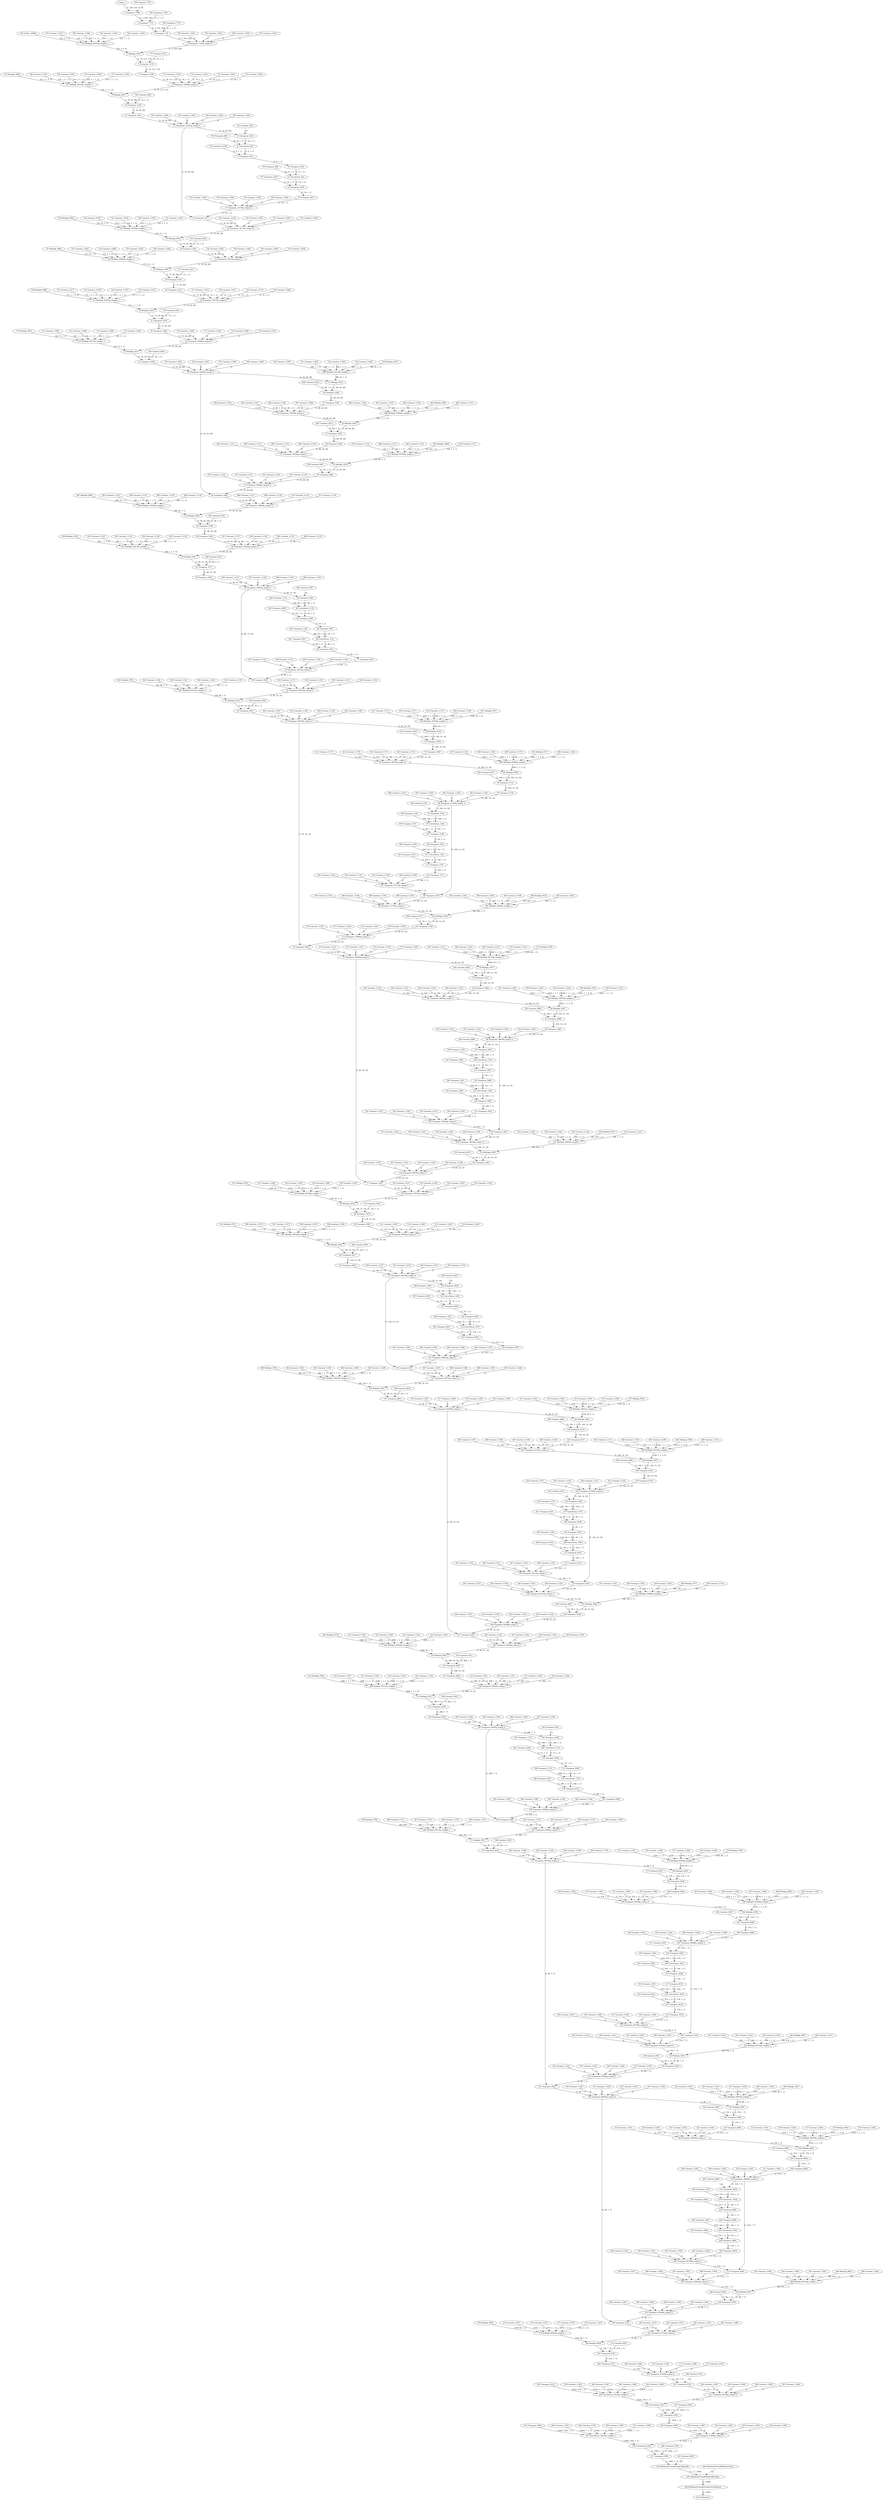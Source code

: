 strict digraph  {
"0 input_1" [id=0, type=Parameter];
"1 Transpose_7780" [id=1, type=Transpose];
"2 Transpose_7774" [id=2, type=Multiply];
"3 Transpose_710" [id=3, type=Add];
"4 Transpose_710/fq_output_0" [id=4, type=FakeQuantize];
"5 Multiply_9167" [id=5, type=Convolution];
"6 Transpose_5170" [id=6, type=Add];
"7 Transpose_5188" [id=7, type=HSwish];
"8 Transpose_5188/fq_output_0" [id=8, type=FakeQuantize];
"9 Multiply_9181" [id=9, type=GroupConvolution];
"10 Transpose_5239" [id=10, type=Add];
"11 Transpose_5241" [id=11, type=Relu];
"12 Transpose_5241/fq_output_0" [id=12, type=FakeQuantize];
"13 Transpose_5245" [id=13, type=ReduceMean];
"14 Transpose_5277" [id=14, type=Multiply];
"15 Convolution_801" [id=15, type=Convolution];
"16 Transpose_5277/fq_output_0" [id=16, type=FakeQuantize];
"17 Transpose_5251" [id=17, type=Add];
"18 Multiply_9195" [id=18, type=Convolution];
"19 Transpose_5253" [id=19, type=Relu];
"20 Transpose_5301" [id=20, type=Add];
"21 Convolution_810" [id=21, type=Convolution];
"22 Transpose_5301/fq_output_0" [id=22, type=FakeQuantize];
"23 Transpose_5259" [id=23, type=Add];
"24 Multiply_9209" [id=24, type=Convolution];
"25 Transpose_5273" [id=25, type=HSigmoid];
"26 Transpose_5325" [id=26, type=Add];
"27 Transpose_5273/fq_output_0" [id=27, type=FakeQuantize];
"28 Transpose_5327" [id=28, type=Relu];
"29 Transpose_5327/fq_output_0" [id=29, type=FakeQuantize];
"30 Multiply_9223" [id=30, type=GroupConvolution];
"31 Transpose_5378" [id=31, type=Add];
"32 Transpose_5380" [id=32, type=Relu];
"33 Transpose_5380/fq_output_0" [id=33, type=FakeQuantize];
"34 Multiply_9237" [id=34, type=Convolution];
"35 Transpose_5404" [id=35, type=Add];
"36 Transpose_5404/fq_output_0" [id=36, type=FakeQuantize];
"37 Multiply_9251" [id=37, type=Convolution];
"38 Transpose_5484" [id=38, type=Add];
"39 Transpose_5428" [id=39, type=Add];
"40 Transpose_5484/fq_output_0" [id=40, type=FakeQuantize];
"41 Transpose_5430" [id=41, type=Relu];
"42 Multiply_9293" [id=42, type=Convolution];
"43 Transpose_5430/fq_output_0" [id=43, type=FakeQuantize];
"44 Transpose_5508" [id=44, type=Add];
"45 Multiply_9265" [id=45, type=GroupConvolution];
"46 Transpose_5526" [id=46, type=HSwish];
"47 Transpose_5454" [id=47, type=Add];
"48 Transpose_5526/fq_output_0" [id=48, type=FakeQuantize];
"49 Transpose_5456" [id=49, type=Relu];
"50 Multiply_9307" [id=50, type=GroupConvolution];
"51 Transpose_5456/fq_output_0" [id=51, type=FakeQuantize];
"52 Transpose_5577" [id=52, type=Add];
"53 Multiply_9279" [id=53, type=Convolution];
"54 Transpose_5595" [id=54, type=HSwish];
"55 Transpose_5480" [id=55, type=Add];
"56 Transpose_5595/fq_output_0" [id=56, type=FakeQuantize];
"57 Transpose_5480/fq_output_0" [id=57, type=FakeQuantize];
"58 Transpose_5599" [id=58, type=ReduceMean];
"59 Transpose_5631" [id=59, type=Multiply];
"60 Convolution_1132" [id=60, type=Convolution];
"61 Transpose_5631/fq_output_0" [id=61, type=FakeQuantize];
"62 Transpose_5605" [id=62, type=Add];
"63 Multiply_9321" [id=63, type=Convolution];
"64 Transpose_5607" [id=64, type=Relu];
"65 Transpose_5655" [id=65, type=Add];
"66 Convolution_1141" [id=66, type=Convolution];
"67 Transpose_5655/fq_output_0" [id=67, type=FakeQuantize];
"68 Transpose_5613" [id=68, type=Add];
"69 Multiply_9335" [id=69, type=Convolution];
"70 Transpose_5803" [id=70, type=Add];
"71 Transpose_5627" [id=71, type=HSigmoid];
"72 Transpose_5679" [id=72, type=Add];
"73 Transpose_5803/fq_output_0" [id=73, type=FakeQuantize];
"74 Transpose_5627/fq_output_0" [id=74, type=FakeQuantize];
"75 Transpose_5697" [id=75, type=HSwish];
"76 Multiply_9377" [id=76, type=Convolution];
"77 Transpose_5951" [id=77, type=Add];
"78 Transpose_5697/fq_output_0" [id=78, type=FakeQuantize];
"79 Transpose_5827" [id=79, type=Add];
"80 Transpose_5951/fq_output_0" [id=80, type=FakeQuantize];
"81 Multiply_9349" [id=81, type=GroupConvolution];
"82 Transpose_5845" [id=82, type=HSwish];
"83 Multiply_9419" [id=83, type=Convolution];
"84 Transpose_5721" [id=84, type=Add];
"85 Transpose_5845/fq_output_0" [id=85, type=FakeQuantize];
"86 Transpose_5975" [id=86, type=Add];
"87 Transpose_5739" [id=87, type=HSwish];
"88 Multiply_9391" [id=88, type=GroupConvolution];
"89 Transpose_5993" [id=89, type=HSwish];
"90 Transpose_5739/fq_output_0" [id=90, type=FakeQuantize];
"91 Transpose_5869" [id=91, type=Add];
"92 Transpose_5993/fq_output_0" [id=92, type=FakeQuantize];
"93 Transpose_5743" [id=93, type=ReduceMean];
"94 Transpose_5775" [id=94, type=Multiply];
"95 Transpose_5887" [id=95, type=HSwish];
"96 Multiply_9433" [id=96, type=GroupConvolution];
"97 Convolution_1242" [id=97, type=Convolution];
"98 Transpose_5775/fq_output_0" [id=98, type=FakeQuantize];
"99 Transpose_5887/fq_output_0" [id=99, type=FakeQuantize];
"100 Transpose_6017" [id=100, type=Add];
"101 Transpose_5749" [id=101, type=Add];
"102 Multiply_9363" [id=102, type=Convolution];
"103 Transpose_5891" [id=103, type=ReduceMean];
"104 Transpose_5923" [id=104, type=Multiply];
"105 Transpose_6035" [id=105, type=HSwish];
"106 Transpose_5751" [id=106, type=Relu];
"107 Transpose_5799" [id=107, type=Add];
"108 Convolution_1353" [id=108, type=Convolution];
"109 Transpose_5923/fq_output_0" [id=109, type=FakeQuantize];
"110 Transpose_6035/fq_output_0" [id=110, type=FakeQuantize];
"111 Convolution_1251" [id=111, type=Convolution];
"112 Transpose_5799/fq_output_0" [id=112, type=FakeQuantize];
"113 Transpose_5897" [id=113, type=Add];
"114 Multiply_9405" [id=114, type=Convolution];
"115 Transpose_6039" [id=115, type=ReduceMean];
"116 Transpose_6071" [id=116, type=Multiply];
"117 Transpose_5757" [id=117, type=Add];
"118 Transpose_5899" [id=118, type=Relu];
"119 Transpose_5947" [id=119, type=Add];
"120 Convolution_1464" [id=120, type=Convolution];
"121 Transpose_6071/fq_output_0" [id=121, type=FakeQuantize];
"122 Transpose_5771" [id=122, type=HSigmoid];
"123 Convolution_1362" [id=123, type=Convolution];
"124 Transpose_5947/fq_output_0" [id=124, type=FakeQuantize];
"125 Transpose_6045" [id=125, type=Add];
"126 Multiply_9447" [id=126, type=Convolution];
"127 Transpose_5771/fq_output_0" [id=127, type=FakeQuantize];
"128 Transpose_5905" [id=128, type=Add];
"129 Transpose_6047" [id=129, type=Relu];
"130 Transpose_6095" [id=130, type=Add];
"131 Transpose_5919" [id=131, type=HSigmoid];
"132 Convolution_1473" [id=132, type=Convolution];
"133 Transpose_6095/fq_output_0" [id=133, type=FakeQuantize];
"134 Transpose_5919/fq_output_0" [id=134, type=FakeQuantize];
"135 Transpose_6053" [id=135, type=Add];
"136 Multiply_9461" [id=136, type=Convolution];
"137 Transpose_6243" [id=137, type=Add];
"138 Transpose_6067" [id=138, type=HSigmoid];
"139 Transpose_6119" [id=139, type=Add];
"140 Transpose_6243/fq_output_0" [id=140, type=FakeQuantize];
"141 Transpose_6067/fq_output_0" [id=141, type=FakeQuantize];
"142 Transpose_6137" [id=142, type=HSwish];
"143 Multiply_9503" [id=143, type=Convolution];
"144 Transpose_6137/fq_output_0" [id=144, type=FakeQuantize];
"145 Transpose_6267" [id=145, type=Add];
"146 Multiply_9475" [id=146, type=GroupConvolution];
"147 Transpose_6285" [id=147, type=HSwish];
"148 Transpose_6161" [id=148, type=Add];
"149 Transpose_6285/fq_output_0" [id=149, type=FakeQuantize];
"150 Transpose_6179" [id=150, type=HSwish];
"151 Multiply_9517" [id=151, type=GroupConvolution];
"152 Transpose_6179/fq_output_0" [id=152, type=FakeQuantize];
"153 Transpose_6336" [id=153, type=Add];
"154 Transpose_6183" [id=154, type=ReduceMean];
"155 Transpose_6215" [id=155, type=Multiply];
"156 Transpose_6354" [id=156, type=HSwish];
"157 Convolution_1574" [id=157, type=Convolution];
"158 Transpose_6215/fq_output_0" [id=158, type=FakeQuantize];
"159 Transpose_6354/fq_output_0" [id=159, type=FakeQuantize];
"160 Transpose_6189" [id=160, type=Add];
"161 Multiply_9489" [id=161, type=Convolution];
"162 Transpose_6358" [id=162, type=ReduceMean];
"163 Transpose_6390" [id=163, type=Multiply];
"164 Transpose_6191" [id=164, type=Relu];
"165 Transpose_6239" [id=165, type=Add];
"166 Convolution_1713" [id=166, type=Convolution];
"167 Transpose_6390/fq_output_0" [id=167, type=FakeQuantize];
"168 Convolution_1583" [id=168, type=Convolution];
"169 Transpose_6239/fq_output_0" [id=169, type=FakeQuantize];
"170 Transpose_6364" [id=170, type=Add];
"171 Multiply_9531" [id=171, type=Convolution];
"172 Transpose_6197" [id=172, type=Add];
"173 Transpose_6366" [id=173, type=Relu];
"174 Transpose_6414" [id=174, type=Add];
"175 Transpose_6211" [id=175, type=HSigmoid];
"176 Convolution_1722" [id=176, type=Convolution];
"177 Transpose_6414/fq_output_0" [id=177, type=FakeQuantize];
"178 Transpose_6211/fq_output_0" [id=178, type=FakeQuantize];
"179 Transpose_6372" [id=179, type=Add];
"180 Multiply_9545" [id=180, type=Convolution];
"181 Transpose_6562" [id=181, type=Add];
"182 Transpose_6386" [id=182, type=HSigmoid];
"183 Transpose_6438" [id=183, type=Add];
"184 Transpose_6562/fq_output_0" [id=184, type=FakeQuantize];
"185 Transpose_6386/fq_output_0" [id=185, type=FakeQuantize];
"186 Transpose_6456" [id=186, type=HSwish];
"187 Multiply_9587" [id=187, type=Convolution];
"188 Transpose_6710" [id=188, type=Add];
"189 Transpose_6456/fq_output_0" [id=189, type=FakeQuantize];
"190 Transpose_6586" [id=190, type=Add];
"191 Transpose_6710/fq_output_0" [id=191, type=FakeQuantize];
"192 Multiply_9559" [id=192, type=GroupConvolution];
"193 Transpose_6604" [id=193, type=HSwish];
"194 Multiply_9629" [id=194, type=Convolution];
"195 Transpose_6480" [id=195, type=Add];
"196 Transpose_6604/fq_output_0" [id=196, type=FakeQuantize];
"197 Transpose_6734" [id=197, type=Add];
"198 Transpose_6498" [id=198, type=HSwish];
"199 Multiply_9601" [id=199, type=GroupConvolution];
"200 Transpose_6752" [id=200, type=HSwish];
"201 Transpose_6498/fq_output_0" [id=201, type=FakeQuantize];
"202 Transpose_6628" [id=202, type=Add];
"203 Transpose_6752/fq_output_0" [id=203, type=FakeQuantize];
"204 Transpose_6502" [id=204, type=ReduceMean];
"205 Transpose_6534" [id=205, type=Multiply];
"206 Transpose_6646" [id=206, type=HSwish];
"207 Transpose_6756" [id=207, type=ReduceMean];
"208 Convolution_1823" [id=208, type=Convolution];
"209 Transpose_6534/fq_output_0" [id=209, type=FakeQuantize];
"210 Transpose_6646/fq_output_0" [id=210, type=FakeQuantize];
"211 Transpose_6756/fq_output_0" [id=211, type=FakeQuantize];
"212 Transpose_6508" [id=212, type=Add];
"213 Multiply_9573" [id=213, type=Convolution];
"214 Transpose_6650" [id=214, type=ReduceMean];
"215 Transpose_6682" [id=215, type=Multiply];
"216 Convolution_2013" [id=216, type=Convolution];
"217 Transpose_6510" [id=217, type=Relu];
"218 Transpose_6558" [id=218, type=Add];
"219 Convolution_1934" [id=219, type=Convolution];
"220 Transpose_6682/fq_output_0" [id=220, type=FakeQuantize];
"221 Transpose_6762" [id=221, type=Add];
"222 Convolution_1832" [id=222, type=Convolution];
"223 Transpose_6558/fq_output_0" [id=223, type=FakeQuantize];
"224 Transpose_6656" [id=224, type=Add];
"225 Multiply_9615" [id=225, type=Convolution];
"226 Transpose_6780" [id=226, type=HSwish];
"227 Transpose_6516" [id=227, type=Add];
"228 Transpose_6658" [id=228, type=Relu];
"229 Transpose_6706" [id=229, type=Add];
"230 Transpose_6780/fq_output_0" [id=230, type=FakeQuantize];
"231 Transpose_6530" [id=231, type=HSigmoid];
"232 Convolution_1943" [id=232, type=Convolution];
"233 Transpose_6706/fq_output_0" [id=233, type=FakeQuantize];
"234 Convolution_2025" [id=234, type=Convolution];
"235 Transpose_6530/fq_output_0" [id=235, type=FakeQuantize];
"236 Transpose_6664" [id=236, type=Add];
"237 Transpose_6786" [id=237, type=Add];
"238 Transpose_6678" [id=238, type=HSigmoid];
"239 MobilenetV3small/Logits/BiasAdd" [id=239, type=Reshape];
"240 Transpose_6678/fq_output_0" [id=240, type=FakeQuantize];
"241 MobilenetV3small/flatten/Reshape" [id=241, type=Reshape];
"242 MobilenetV3small/Predictions/Softmax" [id=242, type=Softmax];
"243 Predictions" [id=243, type=Result];
"244 MobilenetV3small/flatten/Const" [id=244, type=Constant];
"245 Constant_8887" [id=245, type=Constant];
"246 Transpose_6784" [id=246, type=Constant];
"247 Convolution_2025/fq_weights_1" [id=247, type=FakeQuantize];
"248 Constant_11502" [id=248, type=Constant];
"249 Constant_11501" [id=249, type=Constant];
"250 Constant_11500" [id=250, type=Constant];
"251 Constant_11499" [id=251, type=Constant];
"252 Transpose_2024" [id=252, type=Constant];
"253 Constant_11497" [id=253, type=Constant];
"254 Constant_11496" [id=254, type=Constant];
"255 Constant_11495" [id=255, type=Constant];
"256 Constant_11494" [id=256, type=Constant];
"257 Transpose_6760" [id=257, type=Constant];
"258 Convolution_2013/fq_weights_1" [id=258, type=FakeQuantize];
"259 Constant_11492" [id=259, type=Constant];
"260 Constant_11491" [id=260, type=Constant];
"261 Constant_11490" [id=261, type=Constant];
"262 Constant_11489" [id=262, type=Constant];
"263 Transpose_2012" [id=263, type=Constant];
"264 Constant_11487" [id=264, type=Constant];
"265 Constant_11486" [id=265, type=Constant];
"266 Constant_11485" [id=266, type=Constant];
"267 Constant_11484" [id=267, type=Constant];
"268 Constant_6754" [id=268, type=Constant];
"269 Constant_11482" [id=269, type=Constant];
"270 Constant_11481" [id=270, type=Constant];
"271 Constant_11480" [id=271, type=Constant];
"272 Constant_11479" [id=272, type=Constant];
"273 Constant_9637" [id=273, type=Constant];
"274 Multiply_9629/fq_weights_1" [id=274, type=FakeQuantize];
"275 Constant_11477" [id=275, type=Constant];
"276 Constant_11476" [id=276, type=Constant];
"277 Constant_11475" [id=277, type=Constant];
"278 Constant_11474" [id=278, type=Constant];
"279 Multiply_9830" [id=279, type=Constant];
"280 Constant_11472" [id=280, type=Constant];
"281 Constant_11471" [id=281, type=Constant];
"282 Constant_11470" [id=282, type=Constant];
"283 Constant_11469" [id=283, type=Constant];
"284 Constant_11467" [id=284, type=Constant];
"285 Constant_11466" [id=285, type=Constant];
"286 Constant_11465" [id=286, type=Constant];
"287 Constant_11464" [id=287, type=Constant];
"288 Constant_9623" [id=288, type=Constant];
"289 Multiply_9615/fq_weights_1" [id=289, type=FakeQuantize];
"290 Constant_11462" [id=290, type=Constant];
"291 Constant_11461" [id=291, type=Constant];
"292 Constant_11460" [id=292, type=Constant];
"293 Constant_11459" [id=293, type=Constant];
"294 Multiply_9824" [id=294, type=Constant];
"295 Constant_11457" [id=295, type=Constant];
"296 Constant_11456" [id=296, type=Constant];
"297 Constant_11455" [id=297, type=Constant];
"298 Constant_11454" [id=298, type=Constant];
"299 Constant_11452" [id=299, type=Constant];
"300 Constant_11451" [id=300, type=Constant];
"301 Constant_11450" [id=301, type=Constant];
"302 Constant_11449" [id=302, type=Constant];
"303 Transpose_6662" [id=303, type=Constant];
"304 Transpose_1942" [id=304, type=Constant];
"305 Transpose_6654" [id=305, type=Constant];
"306 Transpose_1933" [id=306, type=Constant];
"307 Constant_6648" [id=307, type=Constant];
"308 Constant_11447" [id=308, type=Constant];
"309 Constant_11446" [id=309, type=Constant];
"310 Constant_11445" [id=310, type=Constant];
"311 Constant_11444" [id=311, type=Constant];
"312 Constant_9609" [id=312, type=Constant];
"313 Multiply_9601/fq_weights_1" [id=313, type=FakeQuantize];
"314 Constant_11442" [id=314, type=Constant];
"315 Constant_11441" [id=315, type=Constant];
"316 Constant_11440" [id=316, type=Constant];
"317 Constant_11439" [id=317, type=Constant];
"318 Multiply_9819" [id=318, type=Constant];
"319 Constant_11437" [id=319, type=Constant];
"320 Constant_11436" [id=320, type=Constant];
"321 Constant_11435" [id=321, type=Constant];
"322 Constant_11434" [id=322, type=Constant];
"323 Constant_9595" [id=323, type=Constant];
"324 Multiply_9587/fq_weights_1" [id=324, type=FakeQuantize];
"325 Constant_11432" [id=325, type=Constant];
"326 Constant_11431" [id=326, type=Constant];
"327 Constant_11430" [id=327, type=Constant];
"328 Constant_11429" [id=328, type=Constant];
"329 Multiply_9813" [id=329, type=Constant];
"330 Constant_11427" [id=330, type=Constant];
"331 Constant_11426" [id=331, type=Constant];
"332 Constant_11425" [id=332, type=Constant];
"333 Constant_11424" [id=333, type=Constant];
"334 Constant_11422" [id=334, type=Constant];
"335 Constant_11421" [id=335, type=Constant];
"336 Constant_11420" [id=336, type=Constant];
"337 Constant_11419" [id=337, type=Constant];
"338 Constant_9581" [id=338, type=Constant];
"339 Multiply_9573/fq_weights_1" [id=339, type=FakeQuantize];
"340 Constant_11417" [id=340, type=Constant];
"341 Constant_11416" [id=341, type=Constant];
"342 Constant_11415" [id=342, type=Constant];
"343 Constant_11414" [id=343, type=Constant];
"344 Multiply_9807" [id=344, type=Constant];
"345 Constant_11412" [id=345, type=Constant];
"346 Constant_11411" [id=346, type=Constant];
"347 Constant_11410" [id=347, type=Constant];
"348 Constant_11409" [id=348, type=Constant];
"349 Constant_11407" [id=349, type=Constant];
"350 Constant_11406" [id=350, type=Constant];
"351 Constant_11405" [id=351, type=Constant];
"352 Constant_11404" [id=352, type=Constant];
"353 Transpose_6514" [id=353, type=Constant];
"354 Transpose_1831" [id=354, type=Constant];
"355 Transpose_6506" [id=355, type=Constant];
"356 Transpose_1822" [id=356, type=Constant];
"357 Constant_6500" [id=357, type=Constant];
"358 Constant_11402" [id=358, type=Constant];
"359 Constant_11401" [id=359, type=Constant];
"360 Constant_11400" [id=360, type=Constant];
"361 Constant_11399" [id=361, type=Constant];
"362 Constant_9567" [id=362, type=Constant];
"363 Multiply_9559/fq_weights_1" [id=363, type=FakeQuantize];
"364 Constant_11397" [id=364, type=Constant];
"365 Constant_11396" [id=365, type=Constant];
"366 Constant_11395" [id=366, type=Constant];
"367 Constant_11394" [id=367, type=Constant];
"368 Multiply_9802" [id=368, type=Constant];
"369 Constant_11392" [id=369, type=Constant];
"370 Constant_11391" [id=370, type=Constant];
"371 Constant_11390" [id=371, type=Constant];
"372 Constant_11389" [id=372, type=Constant];
"373 Constant_9553" [id=373, type=Constant];
"374 Multiply_9545/fq_weights_1" [id=374, type=FakeQuantize];
"375 Constant_11387" [id=375, type=Constant];
"376 Constant_11386" [id=376, type=Constant];
"377 Constant_11385" [id=377, type=Constant];
"378 Constant_11384" [id=378, type=Constant];
"379 Multiply_9796" [id=379, type=Constant];
"380 Constant_11382" [id=380, type=Constant];
"381 Constant_11381" [id=381, type=Constant];
"382 Constant_11380" [id=382, type=Constant];
"383 Constant_11379" [id=383, type=Constant];
"384 Constant_9539" [id=384, type=Constant];
"385 Multiply_9531/fq_weights_1" [id=385, type=FakeQuantize];
"386 Constant_11377" [id=386, type=Constant];
"387 Constant_11376" [id=387, type=Constant];
"388 Constant_11375" [id=388, type=Constant];
"389 Constant_11374" [id=389, type=Constant];
"390 Multiply_9790" [id=390, type=Constant];
"391 Constant_11372" [id=391, type=Constant];
"392 Constant_11371" [id=392, type=Constant];
"393 Constant_11370" [id=393, type=Constant];
"394 Constant_11369" [id=394, type=Constant];
"395 Constant_11367" [id=395, type=Constant];
"396 Constant_11366" [id=396, type=Constant];
"397 Constant_11365" [id=397, type=Constant];
"398 Constant_11364" [id=398, type=Constant];
"399 Transpose_6370" [id=399, type=Constant];
"400 Transpose_1721" [id=400, type=Constant];
"401 Transpose_6362" [id=401, type=Constant];
"402 Transpose_1712" [id=402, type=Constant];
"403 Constant_6356" [id=403, type=Constant];
"404 Constant_11362" [id=404, type=Constant];
"405 Constant_11361" [id=405, type=Constant];
"406 Constant_11360" [id=406, type=Constant];
"407 Constant_11359" [id=407, type=Constant];
"408 Constant_9525" [id=408, type=Constant];
"409 Multiply_9517/fq_weights_1" [id=409, type=FakeQuantize];
"410 Constant_11357" [id=410, type=Constant];
"411 Constant_11356" [id=411, type=Constant];
"412 Constant_11355" [id=412, type=Constant];
"413 Constant_11354" [id=413, type=Constant];
"414 Multiply_9785" [id=414, type=Constant];
"415 Constant_11352" [id=415, type=Constant];
"416 Constant_11351" [id=416, type=Constant];
"417 Constant_11350" [id=417, type=Constant];
"418 Constant_11349" [id=418, type=Constant];
"419 Constant_9511" [id=419, type=Constant];
"420 Multiply_9503/fq_weights_1" [id=420, type=FakeQuantize];
"421 Constant_11347" [id=421, type=Constant];
"422 Constant_11346" [id=422, type=Constant];
"423 Constant_11345" [id=423, type=Constant];
"424 Constant_11344" [id=424, type=Constant];
"425 Multiply_9779" [id=425, type=Constant];
"426 Constant_11342" [id=426, type=Constant];
"427 Constant_11341" [id=427, type=Constant];
"428 Constant_11340" [id=428, type=Constant];
"429 Constant_11339" [id=429, type=Constant];
"430 Constant_11337" [id=430, type=Constant];
"431 Constant_11336" [id=431, type=Constant];
"432 Constant_11335" [id=432, type=Constant];
"433 Constant_11334" [id=433, type=Constant];
"434 Constant_9497" [id=434, type=Constant];
"435 Multiply_9489/fq_weights_1" [id=435, type=FakeQuantize];
"436 Constant_11332" [id=436, type=Constant];
"437 Constant_11331" [id=437, type=Constant];
"438 Constant_11330" [id=438, type=Constant];
"439 Constant_11329" [id=439, type=Constant];
"440 Multiply_9773" [id=440, type=Constant];
"441 Constant_11327" [id=441, type=Constant];
"442 Constant_11326" [id=442, type=Constant];
"443 Constant_11325" [id=443, type=Constant];
"444 Constant_11324" [id=444, type=Constant];
"445 Constant_11322" [id=445, type=Constant];
"446 Constant_11321" [id=446, type=Constant];
"447 Constant_11320" [id=447, type=Constant];
"448 Constant_11319" [id=448, type=Constant];
"449 Transpose_6195" [id=449, type=Constant];
"450 Transpose_1582" [id=450, type=Constant];
"451 Transpose_6187" [id=451, type=Constant];
"452 Transpose_1573" [id=452, type=Constant];
"453 Constant_6181" [id=453, type=Constant];
"454 Constant_11317" [id=454, type=Constant];
"455 Constant_11316" [id=455, type=Constant];
"456 Constant_11315" [id=456, type=Constant];
"457 Constant_11314" [id=457, type=Constant];
"458 Constant_9483" [id=458, type=Constant];
"459 Multiply_9475/fq_weights_1" [id=459, type=FakeQuantize];
"460 Constant_11312" [id=460, type=Constant];
"461 Constant_11311" [id=461, type=Constant];
"462 Constant_11310" [id=462, type=Constant];
"463 Constant_11309" [id=463, type=Constant];
"464 Multiply_9768" [id=464, type=Constant];
"465 Constant_11307" [id=465, type=Constant];
"466 Constant_11306" [id=466, type=Constant];
"467 Constant_11305" [id=467, type=Constant];
"468 Constant_11304" [id=468, type=Constant];
"469 Constant_9469" [id=469, type=Constant];
"470 Multiply_9461/fq_weights_1" [id=470, type=FakeQuantize];
"471 Constant_11302" [id=471, type=Constant];
"472 Constant_11301" [id=472, type=Constant];
"473 Constant_11300" [id=473, type=Constant];
"474 Constant_11299" [id=474, type=Constant];
"475 Multiply_9762" [id=475, type=Constant];
"476 Constant_11297" [id=476, type=Constant];
"477 Constant_11296" [id=477, type=Constant];
"478 Constant_11295" [id=478, type=Constant];
"479 Constant_11294" [id=479, type=Constant];
"480 Constant_9455" [id=480, type=Constant];
"481 Multiply_9447/fq_weights_1" [id=481, type=FakeQuantize];
"482 Constant_11292" [id=482, type=Constant];
"483 Constant_11291" [id=483, type=Constant];
"484 Constant_11290" [id=484, type=Constant];
"485 Constant_11289" [id=485, type=Constant];
"486 Multiply_9756" [id=486, type=Constant];
"487 Constant_11287" [id=487, type=Constant];
"488 Constant_11286" [id=488, type=Constant];
"489 Constant_11285" [id=489, type=Constant];
"490 Constant_11284" [id=490, type=Constant];
"491 Constant_11282" [id=491, type=Constant];
"492 Constant_11281" [id=492, type=Constant];
"493 Constant_11280" [id=493, type=Constant];
"494 Constant_11279" [id=494, type=Constant];
"495 Transpose_6051" [id=495, type=Constant];
"496 Transpose_1472" [id=496, type=Constant];
"497 Transpose_6043" [id=497, type=Constant];
"498 Transpose_1463" [id=498, type=Constant];
"499 Constant_6037" [id=499, type=Constant];
"500 Constant_11277" [id=500, type=Constant];
"501 Constant_11276" [id=501, type=Constant];
"502 Constant_11275" [id=502, type=Constant];
"503 Constant_11274" [id=503, type=Constant];
"504 Constant_9441" [id=504, type=Constant];
"505 Multiply_9433/fq_weights_1" [id=505, type=FakeQuantize];
"506 Constant_11272" [id=506, type=Constant];
"507 Constant_11271" [id=507, type=Constant];
"508 Constant_11270" [id=508, type=Constant];
"509 Constant_11269" [id=509, type=Constant];
"510 Multiply_9751" [id=510, type=Constant];
"511 Constant_11267" [id=511, type=Constant];
"512 Constant_11266" [id=512, type=Constant];
"513 Constant_11265" [id=513, type=Constant];
"514 Constant_11264" [id=514, type=Constant];
"515 Constant_9427" [id=515, type=Constant];
"516 Multiply_9419/fq_weights_1" [id=516, type=FakeQuantize];
"517 Constant_11262" [id=517, type=Constant];
"518 Constant_11261" [id=518, type=Constant];
"519 Constant_11260" [id=519, type=Constant];
"520 Constant_11259" [id=520, type=Constant];
"521 Multiply_9745" [id=521, type=Constant];
"522 Constant_11257" [id=522, type=Constant];
"523 Constant_11256" [id=523, type=Constant];
"524 Constant_11255" [id=524, type=Constant];
"525 Constant_11254" [id=525, type=Constant];
"526 Constant_11252" [id=526, type=Constant];
"527 Constant_11251" [id=527, type=Constant];
"528 Constant_11250" [id=528, type=Constant];
"529 Constant_11249" [id=529, type=Constant];
"530 Constant_9413" [id=530, type=Constant];
"531 Multiply_9405/fq_weights_1" [id=531, type=FakeQuantize];
"532 Constant_11247" [id=532, type=Constant];
"533 Constant_11246" [id=533, type=Constant];
"534 Constant_11245" [id=534, type=Constant];
"535 Constant_11244" [id=535, type=Constant];
"536 Multiply_9739" [id=536, type=Constant];
"537 Constant_11242" [id=537, type=Constant];
"538 Constant_11241" [id=538, type=Constant];
"539 Constant_11240" [id=539, type=Constant];
"540 Constant_11239" [id=540, type=Constant];
"541 Constant_11237" [id=541, type=Constant];
"542 Constant_11236" [id=542, type=Constant];
"543 Constant_11235" [id=543, type=Constant];
"544 Constant_11234" [id=544, type=Constant];
"545 Transpose_5903" [id=545, type=Constant];
"546 Transpose_1361" [id=546, type=Constant];
"547 Transpose_5895" [id=547, type=Constant];
"548 Transpose_1352" [id=548, type=Constant];
"549 Constant_5889" [id=549, type=Constant];
"550 Constant_11232" [id=550, type=Constant];
"551 Constant_11231" [id=551, type=Constant];
"552 Constant_11230" [id=552, type=Constant];
"553 Constant_11229" [id=553, type=Constant];
"554 Constant_9399" [id=554, type=Constant];
"555 Multiply_9391/fq_weights_1" [id=555, type=FakeQuantize];
"556 Constant_11227" [id=556, type=Constant];
"557 Constant_11226" [id=557, type=Constant];
"558 Constant_11225" [id=558, type=Constant];
"559 Constant_11224" [id=559, type=Constant];
"560 Multiply_9734" [id=560, type=Constant];
"561 Constant_11222" [id=561, type=Constant];
"562 Constant_11221" [id=562, type=Constant];
"563 Constant_11220" [id=563, type=Constant];
"564 Constant_11219" [id=564, type=Constant];
"565 Constant_9385" [id=565, type=Constant];
"566 Multiply_9377/fq_weights_1" [id=566, type=FakeQuantize];
"567 Constant_11217" [id=567, type=Constant];
"568 Constant_11216" [id=568, type=Constant];
"569 Constant_11215" [id=569, type=Constant];
"570 Constant_11214" [id=570, type=Constant];
"571 Multiply_9728" [id=571, type=Constant];
"572 Constant_11212" [id=572, type=Constant];
"573 Constant_11211" [id=573, type=Constant];
"574 Constant_11210" [id=574, type=Constant];
"575 Constant_11209" [id=575, type=Constant];
"576 Constant_11207" [id=576, type=Constant];
"577 Constant_11206" [id=577, type=Constant];
"578 Constant_11205" [id=578, type=Constant];
"579 Constant_11204" [id=579, type=Constant];
"580 Constant_9371" [id=580, type=Constant];
"581 Multiply_9363/fq_weights_1" [id=581, type=FakeQuantize];
"582 Constant_11202" [id=582, type=Constant];
"583 Constant_11201" [id=583, type=Constant];
"584 Constant_11200" [id=584, type=Constant];
"585 Constant_11199" [id=585, type=Constant];
"586 Multiply_9722" [id=586, type=Constant];
"587 Constant_11197" [id=587, type=Constant];
"588 Constant_11196" [id=588, type=Constant];
"589 Constant_11195" [id=589, type=Constant];
"590 Constant_11194" [id=590, type=Constant];
"591 Constant_11192" [id=591, type=Constant];
"592 Constant_11191" [id=592, type=Constant];
"593 Constant_11190" [id=593, type=Constant];
"594 Constant_11189" [id=594, type=Constant];
"595 Transpose_5755" [id=595, type=Constant];
"596 Transpose_1250" [id=596, type=Constant];
"597 Transpose_5747" [id=597, type=Constant];
"598 Transpose_1241" [id=598, type=Constant];
"599 Constant_5741" [id=599, type=Constant];
"600 Constant_11187" [id=600, type=Constant];
"601 Constant_11186" [id=601, type=Constant];
"602 Constant_11185" [id=602, type=Constant];
"603 Constant_11184" [id=603, type=Constant];
"604 Constant_9357" [id=604, type=Constant];
"605 Multiply_9349/fq_weights_1" [id=605, type=FakeQuantize];
"606 Constant_11182" [id=606, type=Constant];
"607 Constant_11181" [id=607, type=Constant];
"608 Constant_11180" [id=608, type=Constant];
"609 Constant_11179" [id=609, type=Constant];
"610 Multiply_9717" [id=610, type=Constant];
"611 Constant_11177" [id=611, type=Constant];
"612 Constant_11176" [id=612, type=Constant];
"613 Constant_11175" [id=613, type=Constant];
"614 Constant_11174" [id=614, type=Constant];
"615 Constant_9343" [id=615, type=Constant];
"616 Multiply_9335/fq_weights_1" [id=616, type=FakeQuantize];
"617 Constant_11172" [id=617, type=Constant];
"618 Constant_11171" [id=618, type=Constant];
"619 Constant_11170" [id=619, type=Constant];
"620 Constant_11169" [id=620, type=Constant];
"621 Multiply_9711" [id=621, type=Constant];
"622 Constant_11167" [id=622, type=Constant];
"623 Constant_11166" [id=623, type=Constant];
"624 Constant_11165" [id=624, type=Constant];
"625 Constant_11164" [id=625, type=Constant];
"626 Constant_9329" [id=626, type=Constant];
"627 Multiply_9321/fq_weights_1" [id=627, type=FakeQuantize];
"628 Constant_11162" [id=628, type=Constant];
"629 Constant_11161" [id=629, type=Constant];
"630 Constant_11160" [id=630, type=Constant];
"631 Constant_11159" [id=631, type=Constant];
"632 Multiply_9705" [id=632, type=Constant];
"633 Constant_11157" [id=633, type=Constant];
"634 Constant_11156" [id=634, type=Constant];
"635 Constant_11155" [id=635, type=Constant];
"636 Constant_11154" [id=636, type=Constant];
"637 Constant_11152" [id=637, type=Constant];
"638 Constant_11151" [id=638, type=Constant];
"639 Constant_11150" [id=639, type=Constant];
"640 Constant_11149" [id=640, type=Constant];
"641 Transpose_5611" [id=641, type=Constant];
"642 Transpose_1140" [id=642, type=Constant];
"643 Transpose_5603" [id=643, type=Constant];
"644 Transpose_1131" [id=644, type=Constant];
"645 Constant_5597" [id=645, type=Constant];
"646 Constant_11147" [id=646, type=Constant];
"647 Constant_11146" [id=647, type=Constant];
"648 Constant_11145" [id=648, type=Constant];
"649 Constant_11144" [id=649, type=Constant];
"650 Constant_9315" [id=650, type=Constant];
"651 Multiply_9307/fq_weights_1" [id=651, type=FakeQuantize];
"652 Constant_11142" [id=652, type=Constant];
"653 Constant_11141" [id=653, type=Constant];
"654 Constant_11140" [id=654, type=Constant];
"655 Constant_11139" [id=655, type=Constant];
"656 Multiply_9700" [id=656, type=Constant];
"657 Constant_11137" [id=657, type=Constant];
"658 Constant_11136" [id=658, type=Constant];
"659 Constant_11135" [id=659, type=Constant];
"660 Constant_11134" [id=660, type=Constant];
"661 Constant_9301" [id=661, type=Constant];
"662 Multiply_9293/fq_weights_1" [id=662, type=FakeQuantize];
"663 Constant_11132" [id=663, type=Constant];
"664 Constant_11131" [id=664, type=Constant];
"665 Constant_11130" [id=665, type=Constant];
"666 Constant_11129" [id=666, type=Constant];
"667 Multiply_9694" [id=667, type=Constant];
"668 Constant_11127" [id=668, type=Constant];
"669 Constant_11126" [id=669, type=Constant];
"670 Constant_11125" [id=670, type=Constant];
"671 Constant_11124" [id=671, type=Constant];
"672 Constant_11122" [id=672, type=Constant];
"673 Constant_11121" [id=673, type=Constant];
"674 Constant_11120" [id=674, type=Constant];
"675 Constant_11119" [id=675, type=Constant];
"676 Constant_9287" [id=676, type=Constant];
"677 Multiply_9279/fq_weights_1" [id=677, type=FakeQuantize];
"678 Constant_11117" [id=678, type=Constant];
"679 Constant_11116" [id=679, type=Constant];
"680 Constant_11115" [id=680, type=Constant];
"681 Constant_11114" [id=681, type=Constant];
"682 Multiply_9688" [id=682, type=Constant];
"683 Constant_11112" [id=683, type=Constant];
"684 Constant_11111" [id=684, type=Constant];
"685 Constant_11110" [id=685, type=Constant];
"686 Constant_11109" [id=686, type=Constant];
"687 Constant_9273" [id=687, type=Constant];
"688 Multiply_9265/fq_weights_1" [id=688, type=FakeQuantize];
"689 Constant_11107" [id=689, type=Constant];
"690 Constant_11106" [id=690, type=Constant];
"691 Constant_11105" [id=691, type=Constant];
"692 Constant_11104" [id=692, type=Constant];
"693 Multiply_9683" [id=693, type=Constant];
"694 Constant_11102" [id=694, type=Constant];
"695 Constant_11101" [id=695, type=Constant];
"696 Constant_11100" [id=696, type=Constant];
"697 Constant_11099" [id=697, type=Constant];
"698 Constant_9259" [id=698, type=Constant];
"699 Multiply_9251/fq_weights_1" [id=699, type=FakeQuantize];
"700 Constant_11097" [id=700, type=Constant];
"701 Constant_11096" [id=701, type=Constant];
"702 Constant_11095" [id=702, type=Constant];
"703 Constant_11094" [id=703, type=Constant];
"704 Multiply_9677" [id=704, type=Constant];
"705 Constant_11092" [id=705, type=Constant];
"706 Constant_11091" [id=706, type=Constant];
"707 Constant_11090" [id=707, type=Constant];
"708 Constant_11089" [id=708, type=Constant];
"709 Constant_9245" [id=709, type=Constant];
"710 Multiply_9237/fq_weights_1" [id=710, type=FakeQuantize];
"711 Constant_11087" [id=711, type=Constant];
"712 Constant_11086" [id=712, type=Constant];
"713 Constant_11085" [id=713, type=Constant];
"714 Constant_11084" [id=714, type=Constant];
"715 Multiply_9671" [id=715, type=Constant];
"716 Constant_11082" [id=716, type=Constant];
"717 Constant_11081" [id=717, type=Constant];
"718 Constant_11080" [id=718, type=Constant];
"719 Constant_11079" [id=719, type=Constant];
"720 Constant_9231" [id=720, type=Constant];
"721 Multiply_9223/fq_weights_1" [id=721, type=FakeQuantize];
"722 Constant_11077" [id=722, type=Constant];
"723 Constant_11076" [id=723, type=Constant];
"724 Constant_11075" [id=724, type=Constant];
"725 Constant_11074" [id=725, type=Constant];
"726 Multiply_9666" [id=726, type=Constant];
"727 Constant_11072" [id=727, type=Constant];
"728 Constant_11071" [id=728, type=Constant];
"729 Constant_11070" [id=729, type=Constant];
"730 Constant_11069" [id=730, type=Constant];
"731 Constant_9217" [id=731, type=Constant];
"732 Multiply_9209/fq_weights_1" [id=732, type=FakeQuantize];
"733 Constant_11067" [id=733, type=Constant];
"734 Constant_11066" [id=734, type=Constant];
"735 Constant_11065" [id=735, type=Constant];
"736 Constant_11064" [id=736, type=Constant];
"737 Multiply_9660" [id=737, type=Constant];
"738 Constant_11062" [id=738, type=Constant];
"739 Constant_11061" [id=739, type=Constant];
"740 Constant_11060" [id=740, type=Constant];
"741 Constant_11059" [id=741, type=Constant];
"742 Constant_9203" [id=742, type=Constant];
"743 Multiply_9195/fq_weights_1" [id=743, type=FakeQuantize];
"744 Constant_11057" [id=744, type=Constant];
"745 Constant_11056" [id=745, type=Constant];
"746 Constant_11055" [id=746, type=Constant];
"747 Constant_11054" [id=747, type=Constant];
"748 Multiply_9654" [id=748, type=Constant];
"749 Constant_11052" [id=749, type=Constant];
"750 Constant_11051" [id=750, type=Constant];
"751 Constant_11050" [id=751, type=Constant];
"752 Constant_11049" [id=752, type=Constant];
"753 Constant_11047" [id=753, type=Constant];
"754 Constant_11046" [id=754, type=Constant];
"755 Constant_11045" [id=755, type=Constant];
"756 Constant_11044" [id=756, type=Constant];
"757 Transpose_5257" [id=757, type=Constant];
"758 Transpose_809" [id=758, type=Constant];
"759 Transpose_5249" [id=759, type=Constant];
"760 Transpose_800" [id=760, type=Constant];
"761 Constant_5243" [id=761, type=Constant];
"762 Constant_11042" [id=762, type=Constant];
"763 Constant_11041" [id=763, type=Constant];
"764 Constant_11040" [id=764, type=Constant];
"765 Constant_11039" [id=765, type=Constant];
"766 Constant_9189" [id=766, type=Constant];
"767 Multiply_9181/fq_weights_1" [id=767, type=FakeQuantize];
"768 Constant_11037" [id=768, type=Constant];
"769 Constant_11036" [id=769, type=Constant];
"770 Constant_11035" [id=770, type=Constant];
"771 Constant_11034" [id=771, type=Constant];
"772 Multiply_9649" [id=772, type=Constant];
"773 Constant_11032" [id=773, type=Constant];
"774 Constant_11031" [id=774, type=Constant];
"775 Constant_11030" [id=775, type=Constant];
"776 Constant_11029" [id=776, type=Constant];
"777 Constant_9175" [id=777, type=Constant];
"778 Multiply_9167/fq_weights_1" [id=778, type=FakeQuantize];
"779 Constant_11027" [id=779, type=Constant];
"780 Constant_11026" [id=780, type=Constant];
"781 Constant_11025" [id=781, type=Constant];
"782 Constant_11024" [id=782, type=Constant];
"783 Gather_10068" [id=783, type=Constant];
"784 Constant_11022" [id=784, type=Constant];
"785 Constant_11021" [id=785, type=Constant];
"786 Constant_11020" [id=786, type=Constant];
"787 Constant_11019" [id=787, type=Constant];
"788 Unsqueeze_7776" [id=788, type=Constant];
"789 Unsqueeze_7782" [id=789, type=Constant];
"790 Constant_7779" [id=790, type=Constant];
"0 input_1" -> "1 Transpose_7780"  [label="[1, 224, 224, 3]", style=solid];
"1 Transpose_7780" -> "2 Transpose_7774"  [label="[1, 3, 224, 224]", style=solid];
"2 Transpose_7774" -> "3 Transpose_710"  [label="[1, 3, 224, 224]", style=solid];
"3 Transpose_710" -> "4 Transpose_710/fq_output_0"  [label="[1, 3, 224, 224]", style=solid];
"4 Transpose_710/fq_output_0" -> "5 Multiply_9167"  [label="[1, 3, 224, 224]", style=solid];
"5 Multiply_9167" -> "6 Transpose_5170"  [label="[1, 16, 112, 112]", style=solid];
"6 Transpose_5170" -> "7 Transpose_5188"  [label="[1, 16, 112, 112]", style=solid];
"7 Transpose_5188" -> "8 Transpose_5188/fq_output_0"  [label="[1, 16, 112, 112]", style=solid];
"8 Transpose_5188/fq_output_0" -> "9 Multiply_9181"  [label="[1, 16, 112, 112]", style=solid];
"9 Multiply_9181" -> "10 Transpose_5239"  [label="[1, 16, 56, 56]", style=solid];
"10 Transpose_5239" -> "11 Transpose_5241"  [label="[1, 16, 56, 56]", style=solid];
"11 Transpose_5241" -> "12 Transpose_5241/fq_output_0"  [label="[1, 16, 56, 56]", style=solid];
"12 Transpose_5241/fq_output_0" -> "13 Transpose_5245"  [label="[1, 16, 56, 56]", style=solid];
"12 Transpose_5241/fq_output_0" -> "14 Transpose_5277"  [label="[1, 16, 56, 56]", style=solid];
"13 Transpose_5245" -> "15 Convolution_801"  [label="[1, 16, 1, 1]", style=solid];
"14 Transpose_5277" -> "16 Transpose_5277/fq_output_0"  [label="[1, 16, 56, 56]", style=solid];
"15 Convolution_801" -> "17 Transpose_5251"  [label="[1, 8, 1, 1]", style=solid];
"16 Transpose_5277/fq_output_0" -> "18 Multiply_9195"  [label="[1, 16, 56, 56]", style=solid];
"17 Transpose_5251" -> "19 Transpose_5253"  [label="[1, 8, 1, 1]", style=solid];
"18 Multiply_9195" -> "20 Transpose_5301"  [label="[1, 16, 56, 56]", style=solid];
"19 Transpose_5253" -> "21 Convolution_810"  [label="[1, 8, 1, 1]", style=solid];
"20 Transpose_5301" -> "22 Transpose_5301/fq_output_0"  [label="[1, 16, 56, 56]", style=solid];
"21 Convolution_810" -> "23 Transpose_5259"  [label="[1, 16, 1, 1]", style=solid];
"22 Transpose_5301/fq_output_0" -> "24 Multiply_9209"  [label="[1, 16, 56, 56]", style=solid];
"23 Transpose_5259" -> "25 Transpose_5273"  [label="[1, 16, 1, 1]", style=solid];
"24 Multiply_9209" -> "26 Transpose_5325"  [label="[1, 72, 56, 56]", style=solid];
"25 Transpose_5273" -> "27 Transpose_5273/fq_output_0"  [label="[1, 16, 1, 1]", style=solid];
"26 Transpose_5325" -> "28 Transpose_5327"  [label="[1, 72, 56, 56]", style=solid];
"27 Transpose_5273/fq_output_0" -> "14 Transpose_5277"  [label="[1, 16, 1, 1]", style=solid];
"28 Transpose_5327" -> "29 Transpose_5327/fq_output_0"  [label="[1, 72, 56, 56]", style=solid];
"29 Transpose_5327/fq_output_0" -> "30 Multiply_9223"  [label="[1, 72, 56, 56]", style=solid];
"30 Multiply_9223" -> "31 Transpose_5378"  [label="[1, 72, 28, 28]", style=solid];
"31 Transpose_5378" -> "32 Transpose_5380"  [label="[1, 72, 28, 28]", style=solid];
"32 Transpose_5380" -> "33 Transpose_5380/fq_output_0"  [label="[1, 72, 28, 28]", style=solid];
"33 Transpose_5380/fq_output_0" -> "34 Multiply_9237"  [label="[1, 72, 28, 28]", style=solid];
"34 Multiply_9237" -> "35 Transpose_5404"  [label="[1, 24, 28, 28]", style=solid];
"35 Transpose_5404" -> "36 Transpose_5404/fq_output_0"  [label="[1, 24, 28, 28]", style=solid];
"36 Transpose_5404/fq_output_0" -> "37 Multiply_9251"  [label="[1, 24, 28, 28]", style=solid];
"36 Transpose_5404/fq_output_0" -> "38 Transpose_5484"  [label="[1, 24, 28, 28]", style=solid];
"37 Multiply_9251" -> "39 Transpose_5428"  [label="[1, 88, 28, 28]", style=solid];
"38 Transpose_5484" -> "40 Transpose_5484/fq_output_0"  [label="[1, 24, 28, 28]", style=solid];
"39 Transpose_5428" -> "41 Transpose_5430"  [label="[1, 88, 28, 28]", style=solid];
"40 Transpose_5484/fq_output_0" -> "42 Multiply_9293"  [label="[1, 24, 28, 28]", style=solid];
"41 Transpose_5430" -> "43 Transpose_5430/fq_output_0"  [label="[1, 88, 28, 28]", style=solid];
"42 Multiply_9293" -> "44 Transpose_5508"  [label="[1, 96, 28, 28]", style=solid];
"43 Transpose_5430/fq_output_0" -> "45 Multiply_9265"  [label="[1, 88, 28, 28]", style=solid];
"44 Transpose_5508" -> "46 Transpose_5526"  [label="[1, 96, 28, 28]", style=solid];
"45 Multiply_9265" -> "47 Transpose_5454"  [label="[1, 88, 28, 28]", style=solid];
"46 Transpose_5526" -> "48 Transpose_5526/fq_output_0"  [label="[1, 96, 28, 28]", style=solid];
"47 Transpose_5454" -> "49 Transpose_5456"  [label="[1, 88, 28, 28]", style=solid];
"48 Transpose_5526/fq_output_0" -> "50 Multiply_9307"  [label="[1, 96, 28, 28]", style=solid];
"49 Transpose_5456" -> "51 Transpose_5456/fq_output_0"  [label="[1, 88, 28, 28]", style=solid];
"50 Multiply_9307" -> "52 Transpose_5577"  [label="[1, 96, 14, 14]", style=solid];
"51 Transpose_5456/fq_output_0" -> "53 Multiply_9279"  [label="[1, 88, 28, 28]", style=solid];
"52 Transpose_5577" -> "54 Transpose_5595"  [label="[1, 96, 14, 14]", style=solid];
"53 Multiply_9279" -> "55 Transpose_5480"  [label="[1, 24, 28, 28]", style=solid];
"54 Transpose_5595" -> "56 Transpose_5595/fq_output_0"  [label="[1, 96, 14, 14]", style=solid];
"55 Transpose_5480" -> "57 Transpose_5480/fq_output_0"  [label="[1, 24, 28, 28]", style=solid];
"56 Transpose_5595/fq_output_0" -> "58 Transpose_5599"  [label="[1, 96, 14, 14]", style=solid];
"56 Transpose_5595/fq_output_0" -> "59 Transpose_5631"  [label="[1, 96, 14, 14]", style=solid];
"57 Transpose_5480/fq_output_0" -> "38 Transpose_5484"  [label="[1, 24, 28, 28]", style=solid];
"58 Transpose_5599" -> "60 Convolution_1132"  [label="[1, 96, 1, 1]", style=solid];
"59 Transpose_5631" -> "61 Transpose_5631/fq_output_0"  [label="[1, 96, 14, 14]", style=solid];
"60 Convolution_1132" -> "62 Transpose_5605"  [label="[1, 24, 1, 1]", style=solid];
"61 Transpose_5631/fq_output_0" -> "63 Multiply_9321"  [label="[1, 96, 14, 14]", style=solid];
"62 Transpose_5605" -> "64 Transpose_5607"  [label="[1, 24, 1, 1]", style=solid];
"63 Multiply_9321" -> "65 Transpose_5655"  [label="[1, 40, 14, 14]", style=solid];
"64 Transpose_5607" -> "66 Convolution_1141"  [label="[1, 24, 1, 1]", style=solid];
"65 Transpose_5655" -> "67 Transpose_5655/fq_output_0"  [label="[1, 40, 14, 14]", style=solid];
"66 Convolution_1141" -> "68 Transpose_5613"  [label="[1, 96, 1, 1]", style=solid];
"67 Transpose_5655/fq_output_0" -> "69 Multiply_9335"  [label="[1, 40, 14, 14]", style=solid];
"67 Transpose_5655/fq_output_0" -> "70 Transpose_5803"  [label="[1, 40, 14, 14]", style=solid];
"68 Transpose_5613" -> "71 Transpose_5627"  [label="[1, 96, 1, 1]", style=solid];
"69 Multiply_9335" -> "72 Transpose_5679"  [label="[1, 240, 14, 14]", style=solid];
"70 Transpose_5803" -> "73 Transpose_5803/fq_output_0"  [label="[1, 40, 14, 14]", style=solid];
"71 Transpose_5627" -> "74 Transpose_5627/fq_output_0"  [label="[1, 96, 1, 1]", style=solid];
"72 Transpose_5679" -> "75 Transpose_5697"  [label="[1, 240, 14, 14]", style=solid];
"73 Transpose_5803/fq_output_0" -> "76 Multiply_9377"  [label="[1, 40, 14, 14]", style=solid];
"73 Transpose_5803/fq_output_0" -> "77 Transpose_5951"  [label="[1, 40, 14, 14]", style=solid];
"74 Transpose_5627/fq_output_0" -> "59 Transpose_5631"  [label="[1, 96, 1, 1]", style=solid];
"75 Transpose_5697" -> "78 Transpose_5697/fq_output_0"  [label="[1, 240, 14, 14]", style=solid];
"76 Multiply_9377" -> "79 Transpose_5827"  [label="[1, 240, 14, 14]", style=solid];
"77 Transpose_5951" -> "80 Transpose_5951/fq_output_0"  [label="[1, 40, 14, 14]", style=solid];
"78 Transpose_5697/fq_output_0" -> "81 Multiply_9349"  [label="[1, 240, 14, 14]", style=solid];
"79 Transpose_5827" -> "82 Transpose_5845"  [label="[1, 240, 14, 14]", style=solid];
"80 Transpose_5951/fq_output_0" -> "83 Multiply_9419"  [label="[1, 40, 14, 14]", style=solid];
"81 Multiply_9349" -> "84 Transpose_5721"  [label="[1, 240, 14, 14]", style=solid];
"82 Transpose_5845" -> "85 Transpose_5845/fq_output_0"  [label="[1, 240, 14, 14]", style=solid];
"83 Multiply_9419" -> "86 Transpose_5975"  [label="[1, 120, 14, 14]", style=solid];
"84 Transpose_5721" -> "87 Transpose_5739"  [label="[1, 240, 14, 14]", style=solid];
"85 Transpose_5845/fq_output_0" -> "88 Multiply_9391"  [label="[1, 240, 14, 14]", style=solid];
"86 Transpose_5975" -> "89 Transpose_5993"  [label="[1, 120, 14, 14]", style=solid];
"87 Transpose_5739" -> "90 Transpose_5739/fq_output_0"  [label="[1, 240, 14, 14]", style=solid];
"88 Multiply_9391" -> "91 Transpose_5869"  [label="[1, 240, 14, 14]", style=solid];
"89 Transpose_5993" -> "92 Transpose_5993/fq_output_0"  [label="[1, 120, 14, 14]", style=solid];
"90 Transpose_5739/fq_output_0" -> "93 Transpose_5743"  [label="[1, 240, 14, 14]", style=solid];
"90 Transpose_5739/fq_output_0" -> "94 Transpose_5775"  [label="[1, 240, 14, 14]", style=solid];
"91 Transpose_5869" -> "95 Transpose_5887"  [label="[1, 240, 14, 14]", style=solid];
"92 Transpose_5993/fq_output_0" -> "96 Multiply_9433"  [label="[1, 120, 14, 14]", style=solid];
"93 Transpose_5743" -> "97 Convolution_1242"  [label="[1, 240, 1, 1]", style=solid];
"94 Transpose_5775" -> "98 Transpose_5775/fq_output_0"  [label="[1, 240, 14, 14]", style=solid];
"95 Transpose_5887" -> "99 Transpose_5887/fq_output_0"  [label="[1, 240, 14, 14]", style=solid];
"96 Multiply_9433" -> "100 Transpose_6017"  [label="[1, 120, 14, 14]", style=solid];
"97 Convolution_1242" -> "101 Transpose_5749"  [label="[1, 64, 1, 1]", style=solid];
"98 Transpose_5775/fq_output_0" -> "102 Multiply_9363"  [label="[1, 240, 14, 14]", style=solid];
"99 Transpose_5887/fq_output_0" -> "103 Transpose_5891"  [label="[1, 240, 14, 14]", style=solid];
"99 Transpose_5887/fq_output_0" -> "104 Transpose_5923"  [label="[1, 240, 14, 14]", style=solid];
"100 Transpose_6017" -> "105 Transpose_6035"  [label="[1, 120, 14, 14]", style=solid];
"101 Transpose_5749" -> "106 Transpose_5751"  [label="[1, 64, 1, 1]", style=solid];
"102 Multiply_9363" -> "107 Transpose_5799"  [label="[1, 40, 14, 14]", style=solid];
"103 Transpose_5891" -> "108 Convolution_1353"  [label="[1, 240, 1, 1]", style=solid];
"104 Transpose_5923" -> "109 Transpose_5923/fq_output_0"  [label="[1, 240, 14, 14]", style=solid];
"105 Transpose_6035" -> "110 Transpose_6035/fq_output_0"  [label="[1, 120, 14, 14]", style=solid];
"106 Transpose_5751" -> "111 Convolution_1251"  [label="[1, 64, 1, 1]", style=solid];
"107 Transpose_5799" -> "112 Transpose_5799/fq_output_0"  [label="[1, 40, 14, 14]", style=solid];
"108 Convolution_1353" -> "113 Transpose_5897"  [label="[1, 64, 1, 1]", style=solid];
"109 Transpose_5923/fq_output_0" -> "114 Multiply_9405"  [label="[1, 240, 14, 14]", style=solid];
"110 Transpose_6035/fq_output_0" -> "115 Transpose_6039"  [label="[1, 120, 14, 14]", style=solid];
"110 Transpose_6035/fq_output_0" -> "116 Transpose_6071"  [label="[1, 120, 14, 14]", style=solid];
"111 Convolution_1251" -> "117 Transpose_5757"  [label="[1, 240, 1, 1]", style=solid];
"112 Transpose_5799/fq_output_0" -> "70 Transpose_5803"  [label="[1, 40, 14, 14]", style=solid];
"113 Transpose_5897" -> "118 Transpose_5899"  [label="[1, 64, 1, 1]", style=solid];
"114 Multiply_9405" -> "119 Transpose_5947"  [label="[1, 40, 14, 14]", style=solid];
"115 Transpose_6039" -> "120 Convolution_1464"  [label="[1, 120, 1, 1]", style=solid];
"116 Transpose_6071" -> "121 Transpose_6071/fq_output_0"  [label="[1, 120, 14, 14]", style=solid];
"117 Transpose_5757" -> "122 Transpose_5771"  [label="[1, 240, 1, 1]", style=solid];
"118 Transpose_5899" -> "123 Convolution_1362"  [label="[1, 64, 1, 1]", style=solid];
"119 Transpose_5947" -> "124 Transpose_5947/fq_output_0"  [label="[1, 40, 14, 14]", style=solid];
"120 Convolution_1464" -> "125 Transpose_6045"  [label="[1, 32, 1, 1]", style=solid];
"121 Transpose_6071/fq_output_0" -> "126 Multiply_9447"  [label="[1, 120, 14, 14]", style=solid];
"122 Transpose_5771" -> "127 Transpose_5771/fq_output_0"  [label="[1, 240, 1, 1]", style=solid];
"123 Convolution_1362" -> "128 Transpose_5905"  [label="[1, 240, 1, 1]", style=solid];
"124 Transpose_5947/fq_output_0" -> "77 Transpose_5951"  [label="[1, 40, 14, 14]", style=solid];
"125 Transpose_6045" -> "129 Transpose_6047"  [label="[1, 32, 1, 1]", style=solid];
"126 Multiply_9447" -> "130 Transpose_6095"  [label="[1, 48, 14, 14]", style=solid];
"127 Transpose_5771/fq_output_0" -> "94 Transpose_5775"  [label="[1, 240, 1, 1]", style=solid];
"128 Transpose_5905" -> "131 Transpose_5919"  [label="[1, 240, 1, 1]", style=solid];
"129 Transpose_6047" -> "132 Convolution_1473"  [label="[1, 32, 1, 1]", style=solid];
"130 Transpose_6095" -> "133 Transpose_6095/fq_output_0"  [label="[1, 48, 14, 14]", style=solid];
"131 Transpose_5919" -> "134 Transpose_5919/fq_output_0"  [label="[1, 240, 1, 1]", style=solid];
"132 Convolution_1473" -> "135 Transpose_6053"  [label="[1, 120, 1, 1]", style=solid];
"133 Transpose_6095/fq_output_0" -> "136 Multiply_9461"  [label="[1, 48, 14, 14]", style=solid];
"133 Transpose_6095/fq_output_0" -> "137 Transpose_6243"  [label="[1, 48, 14, 14]", style=solid];
"134 Transpose_5919/fq_output_0" -> "104 Transpose_5923"  [label="[1, 240, 1, 1]", style=solid];
"135 Transpose_6053" -> "138 Transpose_6067"  [label="[1, 120, 1, 1]", style=solid];
"136 Multiply_9461" -> "139 Transpose_6119"  [label="[1, 144, 14, 14]", style=solid];
"137 Transpose_6243" -> "140 Transpose_6243/fq_output_0"  [label="[1, 48, 14, 14]", style=solid];
"138 Transpose_6067" -> "141 Transpose_6067/fq_output_0"  [label="[1, 120, 1, 1]", style=solid];
"139 Transpose_6119" -> "142 Transpose_6137"  [label="[1, 144, 14, 14]", style=solid];
"140 Transpose_6243/fq_output_0" -> "143 Multiply_9503"  [label="[1, 48, 14, 14]", style=solid];
"141 Transpose_6067/fq_output_0" -> "116 Transpose_6071"  [label="[1, 120, 1, 1]", style=solid];
"142 Transpose_6137" -> "144 Transpose_6137/fq_output_0"  [label="[1, 144, 14, 14]", style=solid];
"143 Multiply_9503" -> "145 Transpose_6267"  [label="[1, 288, 14, 14]", style=solid];
"144 Transpose_6137/fq_output_0" -> "146 Multiply_9475"  [label="[1, 144, 14, 14]", style=solid];
"145 Transpose_6267" -> "147 Transpose_6285"  [label="[1, 288, 14, 14]", style=solid];
"146 Multiply_9475" -> "148 Transpose_6161"  [label="[1, 144, 14, 14]", style=solid];
"147 Transpose_6285" -> "149 Transpose_6285/fq_output_0"  [label="[1, 288, 14, 14]", style=solid];
"148 Transpose_6161" -> "150 Transpose_6179"  [label="[1, 144, 14, 14]", style=solid];
"149 Transpose_6285/fq_output_0" -> "151 Multiply_9517"  [label="[1, 288, 14, 14]", style=solid];
"150 Transpose_6179" -> "152 Transpose_6179/fq_output_0"  [label="[1, 144, 14, 14]", style=solid];
"151 Multiply_9517" -> "153 Transpose_6336"  [label="[1, 288, 7, 7]", style=solid];
"152 Transpose_6179/fq_output_0" -> "154 Transpose_6183"  [label="[1, 144, 14, 14]", style=solid];
"152 Transpose_6179/fq_output_0" -> "155 Transpose_6215"  [label="[1, 144, 14, 14]", style=solid];
"153 Transpose_6336" -> "156 Transpose_6354"  [label="[1, 288, 7, 7]", style=solid];
"154 Transpose_6183" -> "157 Convolution_1574"  [label="[1, 144, 1, 1]", style=solid];
"155 Transpose_6215" -> "158 Transpose_6215/fq_output_0"  [label="[1, 144, 14, 14]", style=solid];
"156 Transpose_6354" -> "159 Transpose_6354/fq_output_0"  [label="[1, 288, 7, 7]", style=solid];
"157 Convolution_1574" -> "160 Transpose_6189"  [label="[1, 40, 1, 1]", style=solid];
"158 Transpose_6215/fq_output_0" -> "161 Multiply_9489"  [label="[1, 144, 14, 14]", style=solid];
"159 Transpose_6354/fq_output_0" -> "162 Transpose_6358"  [label="[1, 288, 7, 7]", style=solid];
"159 Transpose_6354/fq_output_0" -> "163 Transpose_6390"  [label="[1, 288, 7, 7]", style=solid];
"160 Transpose_6189" -> "164 Transpose_6191"  [label="[1, 40, 1, 1]", style=solid];
"161 Multiply_9489" -> "165 Transpose_6239"  [label="[1, 48, 14, 14]", style=solid];
"162 Transpose_6358" -> "166 Convolution_1713"  [label="[1, 288, 1, 1]", style=solid];
"163 Transpose_6390" -> "167 Transpose_6390/fq_output_0"  [label="[1, 288, 7, 7]", style=solid];
"164 Transpose_6191" -> "168 Convolution_1583"  [label="[1, 40, 1, 1]", style=solid];
"165 Transpose_6239" -> "169 Transpose_6239/fq_output_0"  [label="[1, 48, 14, 14]", style=solid];
"166 Convolution_1713" -> "170 Transpose_6364"  [label="[1, 72, 1, 1]", style=solid];
"167 Transpose_6390/fq_output_0" -> "171 Multiply_9531"  [label="[1, 288, 7, 7]", style=solid];
"168 Convolution_1583" -> "172 Transpose_6197"  [label="[1, 144, 1, 1]", style=solid];
"169 Transpose_6239/fq_output_0" -> "137 Transpose_6243"  [label="[1, 48, 14, 14]", style=solid];
"170 Transpose_6364" -> "173 Transpose_6366"  [label="[1, 72, 1, 1]", style=solid];
"171 Multiply_9531" -> "174 Transpose_6414"  [label="[1, 96, 7, 7]", style=solid];
"172 Transpose_6197" -> "175 Transpose_6211"  [label="[1, 144, 1, 1]", style=solid];
"173 Transpose_6366" -> "176 Convolution_1722"  [label="[1, 72, 1, 1]", style=solid];
"174 Transpose_6414" -> "177 Transpose_6414/fq_output_0"  [label="[1, 96, 7, 7]", style=solid];
"175 Transpose_6211" -> "178 Transpose_6211/fq_output_0"  [label="[1, 144, 1, 1]", style=solid];
"176 Convolution_1722" -> "179 Transpose_6372"  [label="[1, 288, 1, 1]", style=solid];
"177 Transpose_6414/fq_output_0" -> "180 Multiply_9545"  [label="[1, 96, 7, 7]", style=solid];
"177 Transpose_6414/fq_output_0" -> "181 Transpose_6562"  [label="[1, 96, 7, 7]", style=solid];
"178 Transpose_6211/fq_output_0" -> "155 Transpose_6215"  [label="[1, 144, 1, 1]", style=solid];
"179 Transpose_6372" -> "182 Transpose_6386"  [label="[1, 288, 1, 1]", style=solid];
"180 Multiply_9545" -> "183 Transpose_6438"  [label="[1, 576, 7, 7]", style=solid];
"181 Transpose_6562" -> "184 Transpose_6562/fq_output_0"  [label="[1, 96, 7, 7]", style=solid];
"182 Transpose_6386" -> "185 Transpose_6386/fq_output_0"  [label="[1, 288, 1, 1]", style=solid];
"183 Transpose_6438" -> "186 Transpose_6456"  [label="[1, 576, 7, 7]", style=solid];
"184 Transpose_6562/fq_output_0" -> "187 Multiply_9587"  [label="[1, 96, 7, 7]", style=solid];
"184 Transpose_6562/fq_output_0" -> "188 Transpose_6710"  [label="[1, 96, 7, 7]", style=solid];
"185 Transpose_6386/fq_output_0" -> "163 Transpose_6390"  [label="[1, 288, 1, 1]", style=solid];
"186 Transpose_6456" -> "189 Transpose_6456/fq_output_0"  [label="[1, 576, 7, 7]", style=solid];
"187 Multiply_9587" -> "190 Transpose_6586"  [label="[1, 576, 7, 7]", style=solid];
"188 Transpose_6710" -> "191 Transpose_6710/fq_output_0"  [label="[1, 96, 7, 7]", style=solid];
"189 Transpose_6456/fq_output_0" -> "192 Multiply_9559"  [label="[1, 576, 7, 7]", style=solid];
"190 Transpose_6586" -> "193 Transpose_6604"  [label="[1, 576, 7, 7]", style=solid];
"191 Transpose_6710/fq_output_0" -> "194 Multiply_9629"  [label="[1, 96, 7, 7]", style=solid];
"192 Multiply_9559" -> "195 Transpose_6480"  [label="[1, 576, 7, 7]", style=solid];
"193 Transpose_6604" -> "196 Transpose_6604/fq_output_0"  [label="[1, 576, 7, 7]", style=solid];
"194 Multiply_9629" -> "197 Transpose_6734"  [label="[1, 576, 7, 7]", style=solid];
"195 Transpose_6480" -> "198 Transpose_6498"  [label="[1, 576, 7, 7]", style=solid];
"196 Transpose_6604/fq_output_0" -> "199 Multiply_9601"  [label="[1, 576, 7, 7]", style=solid];
"197 Transpose_6734" -> "200 Transpose_6752"  [label="[1, 576, 7, 7]", style=solid];
"198 Transpose_6498" -> "201 Transpose_6498/fq_output_0"  [label="[1, 576, 7, 7]", style=solid];
"199 Multiply_9601" -> "202 Transpose_6628"  [label="[1, 576, 7, 7]", style=solid];
"200 Transpose_6752" -> "203 Transpose_6752/fq_output_0"  [label="[1, 576, 7, 7]", style=solid];
"201 Transpose_6498/fq_output_0" -> "204 Transpose_6502"  [label="[1, 576, 7, 7]", style=solid];
"201 Transpose_6498/fq_output_0" -> "205 Transpose_6534"  [label="[1, 576, 7, 7]", style=solid];
"202 Transpose_6628" -> "206 Transpose_6646"  [label="[1, 576, 7, 7]", style=solid];
"203 Transpose_6752/fq_output_0" -> "207 Transpose_6756"  [label="[1, 576, 7, 7]", style=solid];
"204 Transpose_6502" -> "208 Convolution_1823"  [label="[1, 576, 1, 1]", style=solid];
"205 Transpose_6534" -> "209 Transpose_6534/fq_output_0"  [label="[1, 576, 7, 7]", style=solid];
"206 Transpose_6646" -> "210 Transpose_6646/fq_output_0"  [label="[1, 576, 7, 7]", style=solid];
"207 Transpose_6756" -> "211 Transpose_6756/fq_output_0"  [label="[1, 576, 1, 1]", style=solid];
"208 Convolution_1823" -> "212 Transpose_6508"  [label="[1, 144, 1, 1]", style=solid];
"209 Transpose_6534/fq_output_0" -> "213 Multiply_9573"  [label="[1, 576, 7, 7]", style=solid];
"210 Transpose_6646/fq_output_0" -> "214 Transpose_6650"  [label="[1, 576, 7, 7]", style=solid];
"210 Transpose_6646/fq_output_0" -> "215 Transpose_6682"  [label="[1, 576, 7, 7]", style=solid];
"211 Transpose_6756/fq_output_0" -> "216 Convolution_2013"  [label="[1, 576, 1, 1]", style=solid];
"212 Transpose_6508" -> "217 Transpose_6510"  [label="[1, 144, 1, 1]", style=solid];
"213 Multiply_9573" -> "218 Transpose_6558"  [label="[1, 96, 7, 7]", style=solid];
"214 Transpose_6650" -> "219 Convolution_1934"  [label="[1, 576, 1, 1]", style=solid];
"215 Transpose_6682" -> "220 Transpose_6682/fq_output_0"  [label="[1, 576, 7, 7]", style=solid];
"216 Convolution_2013" -> "221 Transpose_6762"  [label="[1, 1024, 1, 1]", style=solid];
"217 Transpose_6510" -> "222 Convolution_1832"  [label="[1, 144, 1, 1]", style=solid];
"218 Transpose_6558" -> "223 Transpose_6558/fq_output_0"  [label="[1, 96, 7, 7]", style=solid];
"219 Convolution_1934" -> "224 Transpose_6656"  [label="[1, 144, 1, 1]", style=solid];
"220 Transpose_6682/fq_output_0" -> "225 Multiply_9615"  [label="[1, 576, 7, 7]", style=solid];
"221 Transpose_6762" -> "226 Transpose_6780"  [label="[1, 1024, 1, 1]", style=solid];
"222 Convolution_1832" -> "227 Transpose_6516"  [label="[1, 576, 1, 1]", style=solid];
"223 Transpose_6558/fq_output_0" -> "181 Transpose_6562"  [label="[1, 96, 7, 7]", style=solid];
"224 Transpose_6656" -> "228 Transpose_6658"  [label="[1, 144, 1, 1]", style=solid];
"225 Multiply_9615" -> "229 Transpose_6706"  [label="[1, 96, 7, 7]", style=solid];
"226 Transpose_6780" -> "230 Transpose_6780/fq_output_0"  [label="[1, 1024, 1, 1]", style=solid];
"227 Transpose_6516" -> "231 Transpose_6530"  [label="[1, 576, 1, 1]", style=solid];
"228 Transpose_6658" -> "232 Convolution_1943"  [label="[1, 144, 1, 1]", style=solid];
"229 Transpose_6706" -> "233 Transpose_6706/fq_output_0"  [label="[1, 96, 7, 7]", style=solid];
"230 Transpose_6780/fq_output_0" -> "234 Convolution_2025"  [label="[1, 1024, 1, 1]", style=solid];
"231 Transpose_6530" -> "235 Transpose_6530/fq_output_0"  [label="[1, 576, 1, 1]", style=solid];
"232 Convolution_1943" -> "236 Transpose_6664"  [label="[1, 576, 1, 1]", style=solid];
"233 Transpose_6706/fq_output_0" -> "188 Transpose_6710"  [label="[1, 96, 7, 7]", style=solid];
"234 Convolution_2025" -> "237 Transpose_6786"  [label="[1, 1000, 1, 1]", style=solid];
"235 Transpose_6530/fq_output_0" -> "205 Transpose_6534"  [label="[1, 576, 1, 1]", style=solid];
"236 Transpose_6664" -> "238 Transpose_6678"  [label="[1, 576, 1, 1]", style=solid];
"237 Transpose_6786" -> "239 MobilenetV3small/Logits/BiasAdd"  [label="[1, 1000, 1, 1]", style=solid];
"238 Transpose_6678" -> "240 Transpose_6678/fq_output_0"  [label="[1, 576, 1, 1]", style=solid];
"239 MobilenetV3small/Logits/BiasAdd" -> "241 MobilenetV3small/flatten/Reshape"  [label="[1, 1, 1, 1000]", style=solid];
"240 Transpose_6678/fq_output_0" -> "215 Transpose_6682"  [label="[1, 576, 1, 1]", style=solid];
"241 MobilenetV3small/flatten/Reshape" -> "242 MobilenetV3small/Predictions/Softmax"  [label="[1, 1000]", style=solid];
"242 MobilenetV3small/Predictions/Softmax" -> "243 Predictions"  [label="[1, 1000]", style=solid];
"244 MobilenetV3small/flatten/Const" -> "241 MobilenetV3small/flatten/Reshape"  [label="[2]", style=dashed];
"245 Constant_8887" -> "239 MobilenetV3small/Logits/BiasAdd"  [label="[4]", style=dashed];
"246 Transpose_6784" -> "237 Transpose_6786"  [label="[1, 1000, 1, 1]", style=solid];
"247 Convolution_2025/fq_weights_1" -> "234 Convolution_2025"  [label="[1000, 1024, 1, 1]", style=solid];
"248 Constant_11502" -> "247 Convolution_2025/fq_weights_1"  [label="[1000, 1, 1, 1]", style=solid];
"249 Constant_11501" -> "247 Convolution_2025/fq_weights_1"  [label="[1000, 1, 1, 1]", style=solid];
"250 Constant_11500" -> "247 Convolution_2025/fq_weights_1"  [label="[1000, 1, 1, 1]", style=solid];
"251 Constant_11499" -> "247 Convolution_2025/fq_weights_1"  [label="[1000, 1, 1, 1]", style=solid];
"252 Transpose_2024" -> "247 Convolution_2025/fq_weights_1"  [label="[1000, 1024, 1, 1]", style=solid];
"253 Constant_11497" -> "230 Transpose_6780/fq_output_0"  [label="[]", style=solid];
"254 Constant_11496" -> "230 Transpose_6780/fq_output_0"  [label="[]", style=solid];
"255 Constant_11495" -> "230 Transpose_6780/fq_output_0"  [label="[]", style=solid];
"256 Constant_11494" -> "230 Transpose_6780/fq_output_0"  [label="[]", style=solid];
"257 Transpose_6760" -> "221 Transpose_6762"  [label="[1, 1024, 1, 1]", style=solid];
"258 Convolution_2013/fq_weights_1" -> "216 Convolution_2013"  [label="[1024, 576, 1, 1]", style=solid];
"259 Constant_11492" -> "258 Convolution_2013/fq_weights_1"  [label="[1024, 1, 1, 1]", style=solid];
"260 Constant_11491" -> "258 Convolution_2013/fq_weights_1"  [label="[1024, 1, 1, 1]", style=solid];
"261 Constant_11490" -> "258 Convolution_2013/fq_weights_1"  [label="[1024, 1, 1, 1]", style=solid];
"262 Constant_11489" -> "258 Convolution_2013/fq_weights_1"  [label="[1024, 1, 1, 1]", style=solid];
"263 Transpose_2012" -> "258 Convolution_2013/fq_weights_1"  [label="[1024, 576, 1, 1]", style=solid];
"264 Constant_11487" -> "211 Transpose_6756/fq_output_0"  [label="[]", style=solid];
"265 Constant_11486" -> "211 Transpose_6756/fq_output_0"  [label="[]", style=solid];
"266 Constant_11485" -> "211 Transpose_6756/fq_output_0"  [label="[]", style=solid];
"267 Constant_11484" -> "211 Transpose_6756/fq_output_0"  [label="[]", style=solid];
"268 Constant_6754" -> "207 Transpose_6756"  [label="[2]", style=dashed];
"269 Constant_11482" -> "203 Transpose_6752/fq_output_0"  [label="[]", style=solid];
"270 Constant_11481" -> "203 Transpose_6752/fq_output_0"  [label="[]", style=solid];
"271 Constant_11480" -> "203 Transpose_6752/fq_output_0"  [label="[]", style=solid];
"272 Constant_11479" -> "203 Transpose_6752/fq_output_0"  [label="[]", style=solid];
"273 Constant_9637" -> "197 Transpose_6734"  [label="[1, 576, 1, 1]", style=solid];
"274 Multiply_9629/fq_weights_1" -> "194 Multiply_9629"  [label="[576, 96, 1, 1]", style=solid];
"275 Constant_11477" -> "274 Multiply_9629/fq_weights_1"  [label="[576, 1, 1, 1]", style=solid];
"276 Constant_11476" -> "274 Multiply_9629/fq_weights_1"  [label="[576, 1, 1, 1]", style=solid];
"277 Constant_11475" -> "274 Multiply_9629/fq_weights_1"  [label="[576, 1, 1, 1]", style=solid];
"278 Constant_11474" -> "274 Multiply_9629/fq_weights_1"  [label="[576, 1, 1, 1]", style=solid];
"279 Multiply_9830" -> "274 Multiply_9629/fq_weights_1"  [label="[576, 96, 1, 1]", style=solid];
"280 Constant_11472" -> "191 Transpose_6710/fq_output_0"  [label="[]", style=solid];
"281 Constant_11471" -> "191 Transpose_6710/fq_output_0"  [label="[]", style=solid];
"282 Constant_11470" -> "191 Transpose_6710/fq_output_0"  [label="[]", style=solid];
"283 Constant_11469" -> "191 Transpose_6710/fq_output_0"  [label="[]", style=solid];
"284 Constant_11467" -> "233 Transpose_6706/fq_output_0"  [label="[]", style=solid];
"285 Constant_11466" -> "233 Transpose_6706/fq_output_0"  [label="[]", style=solid];
"286 Constant_11465" -> "233 Transpose_6706/fq_output_0"  [label="[]", style=solid];
"287 Constant_11464" -> "233 Transpose_6706/fq_output_0"  [label="[]", style=solid];
"288 Constant_9623" -> "229 Transpose_6706"  [label="[1, 96, 1, 1]", style=solid];
"289 Multiply_9615/fq_weights_1" -> "225 Multiply_9615"  [label="[96, 576, 1, 1]", style=solid];
"290 Constant_11462" -> "289 Multiply_9615/fq_weights_1"  [label="[96, 1, 1, 1]", style=solid];
"291 Constant_11461" -> "289 Multiply_9615/fq_weights_1"  [label="[96, 1, 1, 1]", style=solid];
"292 Constant_11460" -> "289 Multiply_9615/fq_weights_1"  [label="[96, 1, 1, 1]", style=solid];
"293 Constant_11459" -> "289 Multiply_9615/fq_weights_1"  [label="[96, 1, 1, 1]", style=solid];
"294 Multiply_9824" -> "289 Multiply_9615/fq_weights_1"  [label="[96, 576, 1, 1]", style=solid];
"295 Constant_11457" -> "220 Transpose_6682/fq_output_0"  [label="[]", style=solid];
"296 Constant_11456" -> "220 Transpose_6682/fq_output_0"  [label="[]", style=solid];
"297 Constant_11455" -> "220 Transpose_6682/fq_output_0"  [label="[]", style=solid];
"298 Constant_11454" -> "220 Transpose_6682/fq_output_0"  [label="[]", style=solid];
"299 Constant_11452" -> "240 Transpose_6678/fq_output_0"  [label="[]", style=solid];
"300 Constant_11451" -> "240 Transpose_6678/fq_output_0"  [label="[]", style=solid];
"301 Constant_11450" -> "240 Transpose_6678/fq_output_0"  [label="[]", style=solid];
"302 Constant_11449" -> "240 Transpose_6678/fq_output_0"  [label="[]", style=solid];
"303 Transpose_6662" -> "236 Transpose_6664"  [label="[1, 576, 1, 1]", style=solid];
"304 Transpose_1942" -> "232 Convolution_1943"  [label="[576, 144, 1, 1]", style=solid];
"305 Transpose_6654" -> "224 Transpose_6656"  [label="[1, 144, 1, 1]", style=solid];
"306 Transpose_1933" -> "219 Convolution_1934"  [label="[144, 576, 1, 1]", style=solid];
"307 Constant_6648" -> "214 Transpose_6650"  [label="[2]", style=dashed];
"308 Constant_11447" -> "210 Transpose_6646/fq_output_0"  [label="[]", style=solid];
"309 Constant_11446" -> "210 Transpose_6646/fq_output_0"  [label="[]", style=solid];
"310 Constant_11445" -> "210 Transpose_6646/fq_output_0"  [label="[]", style=solid];
"311 Constant_11444" -> "210 Transpose_6646/fq_output_0"  [label="[]", style=solid];
"312 Constant_9609" -> "202 Transpose_6628"  [label="[1, 576, 1, 1]", style=solid];
"313 Multiply_9601/fq_weights_1" -> "199 Multiply_9601"  [label="[576, 1, 1, 5, 5]", style=solid];
"314 Constant_11442" -> "313 Multiply_9601/fq_weights_1"  [label="[576, 1, 1, 1, 1]", style=solid];
"315 Constant_11441" -> "313 Multiply_9601/fq_weights_1"  [label="[576, 1, 1, 1, 1]", style=solid];
"316 Constant_11440" -> "313 Multiply_9601/fq_weights_1"  [label="[576, 1, 1, 1, 1]", style=solid];
"317 Constant_11439" -> "313 Multiply_9601/fq_weights_1"  [label="[576, 1, 1, 1, 1]", style=solid];
"318 Multiply_9819" -> "313 Multiply_9601/fq_weights_1"  [label="[576, 1, 1, 5, 5]", style=solid];
"319 Constant_11437" -> "196 Transpose_6604/fq_output_0"  [label="[1, 576, 1, 1]", style=solid];
"320 Constant_11436" -> "196 Transpose_6604/fq_output_0"  [label="[1, 576, 1, 1]", style=solid];
"321 Constant_11435" -> "196 Transpose_6604/fq_output_0"  [label="[1, 576, 1, 1]", style=solid];
"322 Constant_11434" -> "196 Transpose_6604/fq_output_0"  [label="[1, 576, 1, 1]", style=solid];
"323 Constant_9595" -> "190 Transpose_6586"  [label="[1, 576, 1, 1]", style=solid];
"324 Multiply_9587/fq_weights_1" -> "187 Multiply_9587"  [label="[576, 96, 1, 1]", style=solid];
"325 Constant_11432" -> "324 Multiply_9587/fq_weights_1"  [label="[576, 1, 1, 1]", style=solid];
"326 Constant_11431" -> "324 Multiply_9587/fq_weights_1"  [label="[576, 1, 1, 1]", style=solid];
"327 Constant_11430" -> "324 Multiply_9587/fq_weights_1"  [label="[576, 1, 1, 1]", style=solid];
"328 Constant_11429" -> "324 Multiply_9587/fq_weights_1"  [label="[576, 1, 1, 1]", style=solid];
"329 Multiply_9813" -> "324 Multiply_9587/fq_weights_1"  [label="[576, 96, 1, 1]", style=solid];
"330 Constant_11427" -> "184 Transpose_6562/fq_output_0"  [label="[]", style=solid];
"331 Constant_11426" -> "184 Transpose_6562/fq_output_0"  [label="[]", style=solid];
"332 Constant_11425" -> "184 Transpose_6562/fq_output_0"  [label="[]", style=solid];
"333 Constant_11424" -> "184 Transpose_6562/fq_output_0"  [label="[]", style=solid];
"334 Constant_11422" -> "223 Transpose_6558/fq_output_0"  [label="[]", style=solid];
"335 Constant_11421" -> "223 Transpose_6558/fq_output_0"  [label="[]", style=solid];
"336 Constant_11420" -> "223 Transpose_6558/fq_output_0"  [label="[]", style=solid];
"337 Constant_11419" -> "223 Transpose_6558/fq_output_0"  [label="[]", style=solid];
"338 Constant_9581" -> "218 Transpose_6558"  [label="[1, 96, 1, 1]", style=solid];
"339 Multiply_9573/fq_weights_1" -> "213 Multiply_9573"  [label="[96, 576, 1, 1]", style=solid];
"340 Constant_11417" -> "339 Multiply_9573/fq_weights_1"  [label="[96, 1, 1, 1]", style=solid];
"341 Constant_11416" -> "339 Multiply_9573/fq_weights_1"  [label="[96, 1, 1, 1]", style=solid];
"342 Constant_11415" -> "339 Multiply_9573/fq_weights_1"  [label="[96, 1, 1, 1]", style=solid];
"343 Constant_11414" -> "339 Multiply_9573/fq_weights_1"  [label="[96, 1, 1, 1]", style=solid];
"344 Multiply_9807" -> "339 Multiply_9573/fq_weights_1"  [label="[96, 576, 1, 1]", style=solid];
"345 Constant_11412" -> "209 Transpose_6534/fq_output_0"  [label="[]", style=solid];
"346 Constant_11411" -> "209 Transpose_6534/fq_output_0"  [label="[]", style=solid];
"347 Constant_11410" -> "209 Transpose_6534/fq_output_0"  [label="[]", style=solid];
"348 Constant_11409" -> "209 Transpose_6534/fq_output_0"  [label="[]", style=solid];
"349 Constant_11407" -> "235 Transpose_6530/fq_output_0"  [label="[]", style=solid];
"350 Constant_11406" -> "235 Transpose_6530/fq_output_0"  [label="[]", style=solid];
"351 Constant_11405" -> "235 Transpose_6530/fq_output_0"  [label="[]", style=solid];
"352 Constant_11404" -> "235 Transpose_6530/fq_output_0"  [label="[]", style=solid];
"353 Transpose_6514" -> "227 Transpose_6516"  [label="[1, 576, 1, 1]", style=solid];
"354 Transpose_1831" -> "222 Convolution_1832"  [label="[576, 144, 1, 1]", style=solid];
"355 Transpose_6506" -> "212 Transpose_6508"  [label="[1, 144, 1, 1]", style=solid];
"356 Transpose_1822" -> "208 Convolution_1823"  [label="[144, 576, 1, 1]", style=solid];
"357 Constant_6500" -> "204 Transpose_6502"  [label="[2]", style=dashed];
"358 Constant_11402" -> "201 Transpose_6498/fq_output_0"  [label="[]", style=solid];
"359 Constant_11401" -> "201 Transpose_6498/fq_output_0"  [label="[]", style=solid];
"360 Constant_11400" -> "201 Transpose_6498/fq_output_0"  [label="[]", style=solid];
"361 Constant_11399" -> "201 Transpose_6498/fq_output_0"  [label="[]", style=solid];
"362 Constant_9567" -> "195 Transpose_6480"  [label="[1, 576, 1, 1]", style=solid];
"363 Multiply_9559/fq_weights_1" -> "192 Multiply_9559"  [label="[576, 1, 1, 5, 5]", style=solid];
"364 Constant_11397" -> "363 Multiply_9559/fq_weights_1"  [label="[576, 1, 1, 1, 1]", style=solid];
"365 Constant_11396" -> "363 Multiply_9559/fq_weights_1"  [label="[576, 1, 1, 1, 1]", style=solid];
"366 Constant_11395" -> "363 Multiply_9559/fq_weights_1"  [label="[576, 1, 1, 1, 1]", style=solid];
"367 Constant_11394" -> "363 Multiply_9559/fq_weights_1"  [label="[576, 1, 1, 1, 1]", style=solid];
"368 Multiply_9802" -> "363 Multiply_9559/fq_weights_1"  [label="[576, 1, 1, 5, 5]", style=solid];
"369 Constant_11392" -> "189 Transpose_6456/fq_output_0"  [label="[1, 576, 1, 1]", style=solid];
"370 Constant_11391" -> "189 Transpose_6456/fq_output_0"  [label="[1, 576, 1, 1]", style=solid];
"371 Constant_11390" -> "189 Transpose_6456/fq_output_0"  [label="[1, 576, 1, 1]", style=solid];
"372 Constant_11389" -> "189 Transpose_6456/fq_output_0"  [label="[1, 576, 1, 1]", style=solid];
"373 Constant_9553" -> "183 Transpose_6438"  [label="[1, 576, 1, 1]", style=solid];
"374 Multiply_9545/fq_weights_1" -> "180 Multiply_9545"  [label="[576, 96, 1, 1]", style=solid];
"375 Constant_11387" -> "374 Multiply_9545/fq_weights_1"  [label="[576, 1, 1, 1]", style=solid];
"376 Constant_11386" -> "374 Multiply_9545/fq_weights_1"  [label="[576, 1, 1, 1]", style=solid];
"377 Constant_11385" -> "374 Multiply_9545/fq_weights_1"  [label="[576, 1, 1, 1]", style=solid];
"378 Constant_11384" -> "374 Multiply_9545/fq_weights_1"  [label="[576, 1, 1, 1]", style=solid];
"379 Multiply_9796" -> "374 Multiply_9545/fq_weights_1"  [label="[576, 96, 1, 1]", style=solid];
"380 Constant_11382" -> "177 Transpose_6414/fq_output_0"  [label="[]", style=solid];
"381 Constant_11381" -> "177 Transpose_6414/fq_output_0"  [label="[]", style=solid];
"382 Constant_11380" -> "177 Transpose_6414/fq_output_0"  [label="[]", style=solid];
"383 Constant_11379" -> "177 Transpose_6414/fq_output_0"  [label="[]", style=solid];
"384 Constant_9539" -> "174 Transpose_6414"  [label="[1, 96, 1, 1]", style=solid];
"385 Multiply_9531/fq_weights_1" -> "171 Multiply_9531"  [label="[96, 288, 1, 1]", style=solid];
"386 Constant_11377" -> "385 Multiply_9531/fq_weights_1"  [label="[96, 1, 1, 1]", style=solid];
"387 Constant_11376" -> "385 Multiply_9531/fq_weights_1"  [label="[96, 1, 1, 1]", style=solid];
"388 Constant_11375" -> "385 Multiply_9531/fq_weights_1"  [label="[96, 1, 1, 1]", style=solid];
"389 Constant_11374" -> "385 Multiply_9531/fq_weights_1"  [label="[96, 1, 1, 1]", style=solid];
"390 Multiply_9790" -> "385 Multiply_9531/fq_weights_1"  [label="[96, 288, 1, 1]", style=solid];
"391 Constant_11372" -> "167 Transpose_6390/fq_output_0"  [label="[]", style=solid];
"392 Constant_11371" -> "167 Transpose_6390/fq_output_0"  [label="[]", style=solid];
"393 Constant_11370" -> "167 Transpose_6390/fq_output_0"  [label="[]", style=solid];
"394 Constant_11369" -> "167 Transpose_6390/fq_output_0"  [label="[]", style=solid];
"395 Constant_11367" -> "185 Transpose_6386/fq_output_0"  [label="[]", style=solid];
"396 Constant_11366" -> "185 Transpose_6386/fq_output_0"  [label="[]", style=solid];
"397 Constant_11365" -> "185 Transpose_6386/fq_output_0"  [label="[]", style=solid];
"398 Constant_11364" -> "185 Transpose_6386/fq_output_0"  [label="[]", style=solid];
"399 Transpose_6370" -> "179 Transpose_6372"  [label="[1, 288, 1, 1]", style=solid];
"400 Transpose_1721" -> "176 Convolution_1722"  [label="[288, 72, 1, 1]", style=solid];
"401 Transpose_6362" -> "170 Transpose_6364"  [label="[1, 72, 1, 1]", style=solid];
"402 Transpose_1712" -> "166 Convolution_1713"  [label="[72, 288, 1, 1]", style=solid];
"403 Constant_6356" -> "162 Transpose_6358"  [label="[2]", style=dashed];
"404 Constant_11362" -> "159 Transpose_6354/fq_output_0"  [label="[]", style=solid];
"405 Constant_11361" -> "159 Transpose_6354/fq_output_0"  [label="[]", style=solid];
"406 Constant_11360" -> "159 Transpose_6354/fq_output_0"  [label="[]", style=solid];
"407 Constant_11359" -> "159 Transpose_6354/fq_output_0"  [label="[]", style=solid];
"408 Constant_9525" -> "153 Transpose_6336"  [label="[1, 288, 1, 1]", style=solid];
"409 Multiply_9517/fq_weights_1" -> "151 Multiply_9517"  [label="[288, 1, 1, 5, 5]", style=solid];
"410 Constant_11357" -> "409 Multiply_9517/fq_weights_1"  [label="[288, 1, 1, 1, 1]", style=solid];
"411 Constant_11356" -> "409 Multiply_9517/fq_weights_1"  [label="[288, 1, 1, 1, 1]", style=solid];
"412 Constant_11355" -> "409 Multiply_9517/fq_weights_1"  [label="[288, 1, 1, 1, 1]", style=solid];
"413 Constant_11354" -> "409 Multiply_9517/fq_weights_1"  [label="[288, 1, 1, 1, 1]", style=solid];
"414 Multiply_9785" -> "409 Multiply_9517/fq_weights_1"  [label="[288, 1, 1, 5, 5]", style=solid];
"415 Constant_11352" -> "149 Transpose_6285/fq_output_0"  [label="[1, 288, 1, 1]", style=solid];
"416 Constant_11351" -> "149 Transpose_6285/fq_output_0"  [label="[1, 288, 1, 1]", style=solid];
"417 Constant_11350" -> "149 Transpose_6285/fq_output_0"  [label="[1, 288, 1, 1]", style=solid];
"418 Constant_11349" -> "149 Transpose_6285/fq_output_0"  [label="[1, 288, 1, 1]", style=solid];
"419 Constant_9511" -> "145 Transpose_6267"  [label="[1, 288, 1, 1]", style=solid];
"420 Multiply_9503/fq_weights_1" -> "143 Multiply_9503"  [label="[288, 48, 1, 1]", style=solid];
"421 Constant_11347" -> "420 Multiply_9503/fq_weights_1"  [label="[288, 1, 1, 1]", style=solid];
"422 Constant_11346" -> "420 Multiply_9503/fq_weights_1"  [label="[288, 1, 1, 1]", style=solid];
"423 Constant_11345" -> "420 Multiply_9503/fq_weights_1"  [label="[288, 1, 1, 1]", style=solid];
"424 Constant_11344" -> "420 Multiply_9503/fq_weights_1"  [label="[288, 1, 1, 1]", style=solid];
"425 Multiply_9779" -> "420 Multiply_9503/fq_weights_1"  [label="[288, 48, 1, 1]", style=solid];
"426 Constant_11342" -> "140 Transpose_6243/fq_output_0"  [label="[]", style=solid];
"427 Constant_11341" -> "140 Transpose_6243/fq_output_0"  [label="[]", style=solid];
"428 Constant_11340" -> "140 Transpose_6243/fq_output_0"  [label="[]", style=solid];
"429 Constant_11339" -> "140 Transpose_6243/fq_output_0"  [label="[]", style=solid];
"430 Constant_11337" -> "169 Transpose_6239/fq_output_0"  [label="[]", style=solid];
"431 Constant_11336" -> "169 Transpose_6239/fq_output_0"  [label="[]", style=solid];
"432 Constant_11335" -> "169 Transpose_6239/fq_output_0"  [label="[]", style=solid];
"433 Constant_11334" -> "169 Transpose_6239/fq_output_0"  [label="[]", style=solid];
"434 Constant_9497" -> "165 Transpose_6239"  [label="[1, 48, 1, 1]", style=solid];
"435 Multiply_9489/fq_weights_1" -> "161 Multiply_9489"  [label="[48, 144, 1, 1]", style=solid];
"436 Constant_11332" -> "435 Multiply_9489/fq_weights_1"  [label="[48, 1, 1, 1]", style=solid];
"437 Constant_11331" -> "435 Multiply_9489/fq_weights_1"  [label="[48, 1, 1, 1]", style=solid];
"438 Constant_11330" -> "435 Multiply_9489/fq_weights_1"  [label="[48, 1, 1, 1]", style=solid];
"439 Constant_11329" -> "435 Multiply_9489/fq_weights_1"  [label="[48, 1, 1, 1]", style=solid];
"440 Multiply_9773" -> "435 Multiply_9489/fq_weights_1"  [label="[48, 144, 1, 1]", style=solid];
"441 Constant_11327" -> "158 Transpose_6215/fq_output_0"  [label="[]", style=solid];
"442 Constant_11326" -> "158 Transpose_6215/fq_output_0"  [label="[]", style=solid];
"443 Constant_11325" -> "158 Transpose_6215/fq_output_0"  [label="[]", style=solid];
"444 Constant_11324" -> "158 Transpose_6215/fq_output_0"  [label="[]", style=solid];
"445 Constant_11322" -> "178 Transpose_6211/fq_output_0"  [label="[]", style=solid];
"446 Constant_11321" -> "178 Transpose_6211/fq_output_0"  [label="[]", style=solid];
"447 Constant_11320" -> "178 Transpose_6211/fq_output_0"  [label="[]", style=solid];
"448 Constant_11319" -> "178 Transpose_6211/fq_output_0"  [label="[]", style=solid];
"449 Transpose_6195" -> "172 Transpose_6197"  [label="[1, 144, 1, 1]", style=solid];
"450 Transpose_1582" -> "168 Convolution_1583"  [label="[144, 40, 1, 1]", style=solid];
"451 Transpose_6187" -> "160 Transpose_6189"  [label="[1, 40, 1, 1]", style=solid];
"452 Transpose_1573" -> "157 Convolution_1574"  [label="[40, 144, 1, 1]", style=solid];
"453 Constant_6181" -> "154 Transpose_6183"  [label="[2]", style=dashed];
"454 Constant_11317" -> "152 Transpose_6179/fq_output_0"  [label="[]", style=solid];
"455 Constant_11316" -> "152 Transpose_6179/fq_output_0"  [label="[]", style=solid];
"456 Constant_11315" -> "152 Transpose_6179/fq_output_0"  [label="[]", style=solid];
"457 Constant_11314" -> "152 Transpose_6179/fq_output_0"  [label="[]", style=solid];
"458 Constant_9483" -> "148 Transpose_6161"  [label="[1, 144, 1, 1]", style=solid];
"459 Multiply_9475/fq_weights_1" -> "146 Multiply_9475"  [label="[144, 1, 1, 5, 5]", style=solid];
"460 Constant_11312" -> "459 Multiply_9475/fq_weights_1"  [label="[144, 1, 1, 1, 1]", style=solid];
"461 Constant_11311" -> "459 Multiply_9475/fq_weights_1"  [label="[144, 1, 1, 1, 1]", style=solid];
"462 Constant_11310" -> "459 Multiply_9475/fq_weights_1"  [label="[144, 1, 1, 1, 1]", style=solid];
"463 Constant_11309" -> "459 Multiply_9475/fq_weights_1"  [label="[144, 1, 1, 1, 1]", style=solid];
"464 Multiply_9768" -> "459 Multiply_9475/fq_weights_1"  [label="[144, 1, 1, 5, 5]", style=solid];
"465 Constant_11307" -> "144 Transpose_6137/fq_output_0"  [label="[1, 144, 1, 1]", style=solid];
"466 Constant_11306" -> "144 Transpose_6137/fq_output_0"  [label="[1, 144, 1, 1]", style=solid];
"467 Constant_11305" -> "144 Transpose_6137/fq_output_0"  [label="[1, 144, 1, 1]", style=solid];
"468 Constant_11304" -> "144 Transpose_6137/fq_output_0"  [label="[1, 144, 1, 1]", style=solid];
"469 Constant_9469" -> "139 Transpose_6119"  [label="[1, 144, 1, 1]", style=solid];
"470 Multiply_9461/fq_weights_1" -> "136 Multiply_9461"  [label="[144, 48, 1, 1]", style=solid];
"471 Constant_11302" -> "470 Multiply_9461/fq_weights_1"  [label="[144, 1, 1, 1]", style=solid];
"472 Constant_11301" -> "470 Multiply_9461/fq_weights_1"  [label="[144, 1, 1, 1]", style=solid];
"473 Constant_11300" -> "470 Multiply_9461/fq_weights_1"  [label="[144, 1, 1, 1]", style=solid];
"474 Constant_11299" -> "470 Multiply_9461/fq_weights_1"  [label="[144, 1, 1, 1]", style=solid];
"475 Multiply_9762" -> "470 Multiply_9461/fq_weights_1"  [label="[144, 48, 1, 1]", style=solid];
"476 Constant_11297" -> "133 Transpose_6095/fq_output_0"  [label="[]", style=solid];
"477 Constant_11296" -> "133 Transpose_6095/fq_output_0"  [label="[]", style=solid];
"478 Constant_11295" -> "133 Transpose_6095/fq_output_0"  [label="[]", style=solid];
"479 Constant_11294" -> "133 Transpose_6095/fq_output_0"  [label="[]", style=solid];
"480 Constant_9455" -> "130 Transpose_6095"  [label="[1, 48, 1, 1]", style=solid];
"481 Multiply_9447/fq_weights_1" -> "126 Multiply_9447"  [label="[48, 120, 1, 1]", style=solid];
"482 Constant_11292" -> "481 Multiply_9447/fq_weights_1"  [label="[48, 1, 1, 1]", style=solid];
"483 Constant_11291" -> "481 Multiply_9447/fq_weights_1"  [label="[48, 1, 1, 1]", style=solid];
"484 Constant_11290" -> "481 Multiply_9447/fq_weights_1"  [label="[48, 1, 1, 1]", style=solid];
"485 Constant_11289" -> "481 Multiply_9447/fq_weights_1"  [label="[48, 1, 1, 1]", style=solid];
"486 Multiply_9756" -> "481 Multiply_9447/fq_weights_1"  [label="[48, 120, 1, 1]", style=solid];
"487 Constant_11287" -> "121 Transpose_6071/fq_output_0"  [label="[]", style=solid];
"488 Constant_11286" -> "121 Transpose_6071/fq_output_0"  [label="[]", style=solid];
"489 Constant_11285" -> "121 Transpose_6071/fq_output_0"  [label="[]", style=solid];
"490 Constant_11284" -> "121 Transpose_6071/fq_output_0"  [label="[]", style=solid];
"491 Constant_11282" -> "141 Transpose_6067/fq_output_0"  [label="[]", style=solid];
"492 Constant_11281" -> "141 Transpose_6067/fq_output_0"  [label="[]", style=solid];
"493 Constant_11280" -> "141 Transpose_6067/fq_output_0"  [label="[]", style=solid];
"494 Constant_11279" -> "141 Transpose_6067/fq_output_0"  [label="[]", style=solid];
"495 Transpose_6051" -> "135 Transpose_6053"  [label="[1, 120, 1, 1]", style=solid];
"496 Transpose_1472" -> "132 Convolution_1473"  [label="[120, 32, 1, 1]", style=solid];
"497 Transpose_6043" -> "125 Transpose_6045"  [label="[1, 32, 1, 1]", style=solid];
"498 Transpose_1463" -> "120 Convolution_1464"  [label="[32, 120, 1, 1]", style=solid];
"499 Constant_6037" -> "115 Transpose_6039"  [label="[2]", style=dashed];
"500 Constant_11277" -> "110 Transpose_6035/fq_output_0"  [label="[]", style=solid];
"501 Constant_11276" -> "110 Transpose_6035/fq_output_0"  [label="[]", style=solid];
"502 Constant_11275" -> "110 Transpose_6035/fq_output_0"  [label="[]", style=solid];
"503 Constant_11274" -> "110 Transpose_6035/fq_output_0"  [label="[]", style=solid];
"504 Constant_9441" -> "100 Transpose_6017"  [label="[1, 120, 1, 1]", style=solid];
"505 Multiply_9433/fq_weights_1" -> "96 Multiply_9433"  [label="[120, 1, 1, 5, 5]", style=solid];
"506 Constant_11272" -> "505 Multiply_9433/fq_weights_1"  [label="[120, 1, 1, 1, 1]", style=solid];
"507 Constant_11271" -> "505 Multiply_9433/fq_weights_1"  [label="[120, 1, 1, 1, 1]", style=solid];
"508 Constant_11270" -> "505 Multiply_9433/fq_weights_1"  [label="[120, 1, 1, 1, 1]", style=solid];
"509 Constant_11269" -> "505 Multiply_9433/fq_weights_1"  [label="[120, 1, 1, 1, 1]", style=solid];
"510 Multiply_9751" -> "505 Multiply_9433/fq_weights_1"  [label="[120, 1, 1, 5, 5]", style=solid];
"511 Constant_11267" -> "92 Transpose_5993/fq_output_0"  [label="[1, 120, 1, 1]", style=solid];
"512 Constant_11266" -> "92 Transpose_5993/fq_output_0"  [label="[1, 120, 1, 1]", style=solid];
"513 Constant_11265" -> "92 Transpose_5993/fq_output_0"  [label="[1, 120, 1, 1]", style=solid];
"514 Constant_11264" -> "92 Transpose_5993/fq_output_0"  [label="[1, 120, 1, 1]", style=solid];
"515 Constant_9427" -> "86 Transpose_5975"  [label="[1, 120, 1, 1]", style=solid];
"516 Multiply_9419/fq_weights_1" -> "83 Multiply_9419"  [label="[120, 40, 1, 1]", style=solid];
"517 Constant_11262" -> "516 Multiply_9419/fq_weights_1"  [label="[120, 1, 1, 1]", style=solid];
"518 Constant_11261" -> "516 Multiply_9419/fq_weights_1"  [label="[120, 1, 1, 1]", style=solid];
"519 Constant_11260" -> "516 Multiply_9419/fq_weights_1"  [label="[120, 1, 1, 1]", style=solid];
"520 Constant_11259" -> "516 Multiply_9419/fq_weights_1"  [label="[120, 1, 1, 1]", style=solid];
"521 Multiply_9745" -> "516 Multiply_9419/fq_weights_1"  [label="[120, 40, 1, 1]", style=solid];
"522 Constant_11257" -> "80 Transpose_5951/fq_output_0"  [label="[]", style=solid];
"523 Constant_11256" -> "80 Transpose_5951/fq_output_0"  [label="[]", style=solid];
"524 Constant_11255" -> "80 Transpose_5951/fq_output_0"  [label="[]", style=solid];
"525 Constant_11254" -> "80 Transpose_5951/fq_output_0"  [label="[]", style=solid];
"526 Constant_11252" -> "124 Transpose_5947/fq_output_0"  [label="[]", style=solid];
"527 Constant_11251" -> "124 Transpose_5947/fq_output_0"  [label="[]", style=solid];
"528 Constant_11250" -> "124 Transpose_5947/fq_output_0"  [label="[]", style=solid];
"529 Constant_11249" -> "124 Transpose_5947/fq_output_0"  [label="[]", style=solid];
"530 Constant_9413" -> "119 Transpose_5947"  [label="[1, 40, 1, 1]", style=solid];
"531 Multiply_9405/fq_weights_1" -> "114 Multiply_9405"  [label="[40, 240, 1, 1]", style=solid];
"532 Constant_11247" -> "531 Multiply_9405/fq_weights_1"  [label="[40, 1, 1, 1]", style=solid];
"533 Constant_11246" -> "531 Multiply_9405/fq_weights_1"  [label="[40, 1, 1, 1]", style=solid];
"534 Constant_11245" -> "531 Multiply_9405/fq_weights_1"  [label="[40, 1, 1, 1]", style=solid];
"535 Constant_11244" -> "531 Multiply_9405/fq_weights_1"  [label="[40, 1, 1, 1]", style=solid];
"536 Multiply_9739" -> "531 Multiply_9405/fq_weights_1"  [label="[40, 240, 1, 1]", style=solid];
"537 Constant_11242" -> "109 Transpose_5923/fq_output_0"  [label="[]", style=solid];
"538 Constant_11241" -> "109 Transpose_5923/fq_output_0"  [label="[]", style=solid];
"539 Constant_11240" -> "109 Transpose_5923/fq_output_0"  [label="[]", style=solid];
"540 Constant_11239" -> "109 Transpose_5923/fq_output_0"  [label="[]", style=solid];
"541 Constant_11237" -> "134 Transpose_5919/fq_output_0"  [label="[]", style=solid];
"542 Constant_11236" -> "134 Transpose_5919/fq_output_0"  [label="[]", style=solid];
"543 Constant_11235" -> "134 Transpose_5919/fq_output_0"  [label="[]", style=solid];
"544 Constant_11234" -> "134 Transpose_5919/fq_output_0"  [label="[]", style=solid];
"545 Transpose_5903" -> "128 Transpose_5905"  [label="[1, 240, 1, 1]", style=solid];
"546 Transpose_1361" -> "123 Convolution_1362"  [label="[240, 64, 1, 1]", style=solid];
"547 Transpose_5895" -> "113 Transpose_5897"  [label="[1, 64, 1, 1]", style=solid];
"548 Transpose_1352" -> "108 Convolution_1353"  [label="[64, 240, 1, 1]", style=solid];
"549 Constant_5889" -> "103 Transpose_5891"  [label="[2]", style=dashed];
"550 Constant_11232" -> "99 Transpose_5887/fq_output_0"  [label="[]", style=solid];
"551 Constant_11231" -> "99 Transpose_5887/fq_output_0"  [label="[]", style=solid];
"552 Constant_11230" -> "99 Transpose_5887/fq_output_0"  [label="[]", style=solid];
"553 Constant_11229" -> "99 Transpose_5887/fq_output_0"  [label="[]", style=solid];
"554 Constant_9399" -> "91 Transpose_5869"  [label="[1, 240, 1, 1]", style=solid];
"555 Multiply_9391/fq_weights_1" -> "88 Multiply_9391"  [label="[240, 1, 1, 5, 5]", style=solid];
"556 Constant_11227" -> "555 Multiply_9391/fq_weights_1"  [label="[240, 1, 1, 1, 1]", style=solid];
"557 Constant_11226" -> "555 Multiply_9391/fq_weights_1"  [label="[240, 1, 1, 1, 1]", style=solid];
"558 Constant_11225" -> "555 Multiply_9391/fq_weights_1"  [label="[240, 1, 1, 1, 1]", style=solid];
"559 Constant_11224" -> "555 Multiply_9391/fq_weights_1"  [label="[240, 1, 1, 1, 1]", style=solid];
"560 Multiply_9734" -> "555 Multiply_9391/fq_weights_1"  [label="[240, 1, 1, 5, 5]", style=solid];
"561 Constant_11222" -> "85 Transpose_5845/fq_output_0"  [label="[1, 240, 1, 1]", style=solid];
"562 Constant_11221" -> "85 Transpose_5845/fq_output_0"  [label="[1, 240, 1, 1]", style=solid];
"563 Constant_11220" -> "85 Transpose_5845/fq_output_0"  [label="[1, 240, 1, 1]", style=solid];
"564 Constant_11219" -> "85 Transpose_5845/fq_output_0"  [label="[1, 240, 1, 1]", style=solid];
"565 Constant_9385" -> "79 Transpose_5827"  [label="[1, 240, 1, 1]", style=solid];
"566 Multiply_9377/fq_weights_1" -> "76 Multiply_9377"  [label="[240, 40, 1, 1]", style=solid];
"567 Constant_11217" -> "566 Multiply_9377/fq_weights_1"  [label="[240, 1, 1, 1]", style=solid];
"568 Constant_11216" -> "566 Multiply_9377/fq_weights_1"  [label="[240, 1, 1, 1]", style=solid];
"569 Constant_11215" -> "566 Multiply_9377/fq_weights_1"  [label="[240, 1, 1, 1]", style=solid];
"570 Constant_11214" -> "566 Multiply_9377/fq_weights_1"  [label="[240, 1, 1, 1]", style=solid];
"571 Multiply_9728" -> "566 Multiply_9377/fq_weights_1"  [label="[240, 40, 1, 1]", style=solid];
"572 Constant_11212" -> "73 Transpose_5803/fq_output_0"  [label="[]", style=solid];
"573 Constant_11211" -> "73 Transpose_5803/fq_output_0"  [label="[]", style=solid];
"574 Constant_11210" -> "73 Transpose_5803/fq_output_0"  [label="[]", style=solid];
"575 Constant_11209" -> "73 Transpose_5803/fq_output_0"  [label="[]", style=solid];
"576 Constant_11207" -> "112 Transpose_5799/fq_output_0"  [label="[]", style=solid];
"577 Constant_11206" -> "112 Transpose_5799/fq_output_0"  [label="[]", style=solid];
"578 Constant_11205" -> "112 Transpose_5799/fq_output_0"  [label="[]", style=solid];
"579 Constant_11204" -> "112 Transpose_5799/fq_output_0"  [label="[]", style=solid];
"580 Constant_9371" -> "107 Transpose_5799"  [label="[1, 40, 1, 1]", style=solid];
"581 Multiply_9363/fq_weights_1" -> "102 Multiply_9363"  [label="[40, 240, 1, 1]", style=solid];
"582 Constant_11202" -> "581 Multiply_9363/fq_weights_1"  [label="[40, 1, 1, 1]", style=solid];
"583 Constant_11201" -> "581 Multiply_9363/fq_weights_1"  [label="[40, 1, 1, 1]", style=solid];
"584 Constant_11200" -> "581 Multiply_9363/fq_weights_1"  [label="[40, 1, 1, 1]", style=solid];
"585 Constant_11199" -> "581 Multiply_9363/fq_weights_1"  [label="[40, 1, 1, 1]", style=solid];
"586 Multiply_9722" -> "581 Multiply_9363/fq_weights_1"  [label="[40, 240, 1, 1]", style=solid];
"587 Constant_11197" -> "98 Transpose_5775/fq_output_0"  [label="[]", style=solid];
"588 Constant_11196" -> "98 Transpose_5775/fq_output_0"  [label="[]", style=solid];
"589 Constant_11195" -> "98 Transpose_5775/fq_output_0"  [label="[]", style=solid];
"590 Constant_11194" -> "98 Transpose_5775/fq_output_0"  [label="[]", style=solid];
"591 Constant_11192" -> "127 Transpose_5771/fq_output_0"  [label="[]", style=solid];
"592 Constant_11191" -> "127 Transpose_5771/fq_output_0"  [label="[]", style=solid];
"593 Constant_11190" -> "127 Transpose_5771/fq_output_0"  [label="[]", style=solid];
"594 Constant_11189" -> "127 Transpose_5771/fq_output_0"  [label="[]", style=solid];
"595 Transpose_5755" -> "117 Transpose_5757"  [label="[1, 240, 1, 1]", style=solid];
"596 Transpose_1250" -> "111 Convolution_1251"  [label="[240, 64, 1, 1]", style=solid];
"597 Transpose_5747" -> "101 Transpose_5749"  [label="[1, 64, 1, 1]", style=solid];
"598 Transpose_1241" -> "97 Convolution_1242"  [label="[64, 240, 1, 1]", style=solid];
"599 Constant_5741" -> "93 Transpose_5743"  [label="[2]", style=dashed];
"600 Constant_11187" -> "90 Transpose_5739/fq_output_0"  [label="[]", style=solid];
"601 Constant_11186" -> "90 Transpose_5739/fq_output_0"  [label="[]", style=solid];
"602 Constant_11185" -> "90 Transpose_5739/fq_output_0"  [label="[]", style=solid];
"603 Constant_11184" -> "90 Transpose_5739/fq_output_0"  [label="[]", style=solid];
"604 Constant_9357" -> "84 Transpose_5721"  [label="[1, 240, 1, 1]", style=solid];
"605 Multiply_9349/fq_weights_1" -> "81 Multiply_9349"  [label="[240, 1, 1, 5, 5]", style=solid];
"606 Constant_11182" -> "605 Multiply_9349/fq_weights_1"  [label="[240, 1, 1, 1, 1]", style=solid];
"607 Constant_11181" -> "605 Multiply_9349/fq_weights_1"  [label="[240, 1, 1, 1, 1]", style=solid];
"608 Constant_11180" -> "605 Multiply_9349/fq_weights_1"  [label="[240, 1, 1, 1, 1]", style=solid];
"609 Constant_11179" -> "605 Multiply_9349/fq_weights_1"  [label="[240, 1, 1, 1, 1]", style=solid];
"610 Multiply_9717" -> "605 Multiply_9349/fq_weights_1"  [label="[240, 1, 1, 5, 5]", style=solid];
"611 Constant_11177" -> "78 Transpose_5697/fq_output_0"  [label="[1, 240, 1, 1]", style=solid];
"612 Constant_11176" -> "78 Transpose_5697/fq_output_0"  [label="[1, 240, 1, 1]", style=solid];
"613 Constant_11175" -> "78 Transpose_5697/fq_output_0"  [label="[1, 240, 1, 1]", style=solid];
"614 Constant_11174" -> "78 Transpose_5697/fq_output_0"  [label="[1, 240, 1, 1]", style=solid];
"615 Constant_9343" -> "72 Transpose_5679"  [label="[1, 240, 1, 1]", style=solid];
"616 Multiply_9335/fq_weights_1" -> "69 Multiply_9335"  [label="[240, 40, 1, 1]", style=solid];
"617 Constant_11172" -> "616 Multiply_9335/fq_weights_1"  [label="[240, 1, 1, 1]", style=solid];
"618 Constant_11171" -> "616 Multiply_9335/fq_weights_1"  [label="[240, 1, 1, 1]", style=solid];
"619 Constant_11170" -> "616 Multiply_9335/fq_weights_1"  [label="[240, 1, 1, 1]", style=solid];
"620 Constant_11169" -> "616 Multiply_9335/fq_weights_1"  [label="[240, 1, 1, 1]", style=solid];
"621 Multiply_9711" -> "616 Multiply_9335/fq_weights_1"  [label="[240, 40, 1, 1]", style=solid];
"622 Constant_11167" -> "67 Transpose_5655/fq_output_0"  [label="[]", style=solid];
"623 Constant_11166" -> "67 Transpose_5655/fq_output_0"  [label="[]", style=solid];
"624 Constant_11165" -> "67 Transpose_5655/fq_output_0"  [label="[]", style=solid];
"625 Constant_11164" -> "67 Transpose_5655/fq_output_0"  [label="[]", style=solid];
"626 Constant_9329" -> "65 Transpose_5655"  [label="[1, 40, 1, 1]", style=solid];
"627 Multiply_9321/fq_weights_1" -> "63 Multiply_9321"  [label="[40, 96, 1, 1]", style=solid];
"628 Constant_11162" -> "627 Multiply_9321/fq_weights_1"  [label="[40, 1, 1, 1]", style=solid];
"629 Constant_11161" -> "627 Multiply_9321/fq_weights_1"  [label="[40, 1, 1, 1]", style=solid];
"630 Constant_11160" -> "627 Multiply_9321/fq_weights_1"  [label="[40, 1, 1, 1]", style=solid];
"631 Constant_11159" -> "627 Multiply_9321/fq_weights_1"  [label="[40, 1, 1, 1]", style=solid];
"632 Multiply_9705" -> "627 Multiply_9321/fq_weights_1"  [label="[40, 96, 1, 1]", style=solid];
"633 Constant_11157" -> "61 Transpose_5631/fq_output_0"  [label="[]", style=solid];
"634 Constant_11156" -> "61 Transpose_5631/fq_output_0"  [label="[]", style=solid];
"635 Constant_11155" -> "61 Transpose_5631/fq_output_0"  [label="[]", style=solid];
"636 Constant_11154" -> "61 Transpose_5631/fq_output_0"  [label="[]", style=solid];
"637 Constant_11152" -> "74 Transpose_5627/fq_output_0"  [label="[]", style=solid];
"638 Constant_11151" -> "74 Transpose_5627/fq_output_0"  [label="[]", style=solid];
"639 Constant_11150" -> "74 Transpose_5627/fq_output_0"  [label="[]", style=solid];
"640 Constant_11149" -> "74 Transpose_5627/fq_output_0"  [label="[]", style=solid];
"641 Transpose_5611" -> "68 Transpose_5613"  [label="[1, 96, 1, 1]", style=solid];
"642 Transpose_1140" -> "66 Convolution_1141"  [label="[96, 24, 1, 1]", style=solid];
"643 Transpose_5603" -> "62 Transpose_5605"  [label="[1, 24, 1, 1]", style=solid];
"644 Transpose_1131" -> "60 Convolution_1132"  [label="[24, 96, 1, 1]", style=solid];
"645 Constant_5597" -> "58 Transpose_5599"  [label="[2]", style=dashed];
"646 Constant_11147" -> "56 Transpose_5595/fq_output_0"  [label="[]", style=solid];
"647 Constant_11146" -> "56 Transpose_5595/fq_output_0"  [label="[]", style=solid];
"648 Constant_11145" -> "56 Transpose_5595/fq_output_0"  [label="[]", style=solid];
"649 Constant_11144" -> "56 Transpose_5595/fq_output_0"  [label="[]", style=solid];
"650 Constant_9315" -> "52 Transpose_5577"  [label="[1, 96, 1, 1]", style=solid];
"651 Multiply_9307/fq_weights_1" -> "50 Multiply_9307"  [label="[96, 1, 1, 5, 5]", style=solid];
"652 Constant_11142" -> "651 Multiply_9307/fq_weights_1"  [label="[96, 1, 1, 1, 1]", style=solid];
"653 Constant_11141" -> "651 Multiply_9307/fq_weights_1"  [label="[96, 1, 1, 1, 1]", style=solid];
"654 Constant_11140" -> "651 Multiply_9307/fq_weights_1"  [label="[96, 1, 1, 1, 1]", style=solid];
"655 Constant_11139" -> "651 Multiply_9307/fq_weights_1"  [label="[96, 1, 1, 1, 1]", style=solid];
"656 Multiply_9700" -> "651 Multiply_9307/fq_weights_1"  [label="[96, 1, 1, 5, 5]", style=solid];
"657 Constant_11137" -> "48 Transpose_5526/fq_output_0"  [label="[1, 96, 1, 1]", style=solid];
"658 Constant_11136" -> "48 Transpose_5526/fq_output_0"  [label="[1, 96, 1, 1]", style=solid];
"659 Constant_11135" -> "48 Transpose_5526/fq_output_0"  [label="[1, 96, 1, 1]", style=solid];
"660 Constant_11134" -> "48 Transpose_5526/fq_output_0"  [label="[1, 96, 1, 1]", style=solid];
"661 Constant_9301" -> "44 Transpose_5508"  [label="[1, 96, 1, 1]", style=solid];
"662 Multiply_9293/fq_weights_1" -> "42 Multiply_9293"  [label="[96, 24, 1, 1]", style=solid];
"663 Constant_11132" -> "662 Multiply_9293/fq_weights_1"  [label="[96, 1, 1, 1]", style=solid];
"664 Constant_11131" -> "662 Multiply_9293/fq_weights_1"  [label="[96, 1, 1, 1]", style=solid];
"665 Constant_11130" -> "662 Multiply_9293/fq_weights_1"  [label="[96, 1, 1, 1]", style=solid];
"666 Constant_11129" -> "662 Multiply_9293/fq_weights_1"  [label="[96, 1, 1, 1]", style=solid];
"667 Multiply_9694" -> "662 Multiply_9293/fq_weights_1"  [label="[96, 24, 1, 1]", style=solid];
"668 Constant_11127" -> "40 Transpose_5484/fq_output_0"  [label="[]", style=solid];
"669 Constant_11126" -> "40 Transpose_5484/fq_output_0"  [label="[]", style=solid];
"670 Constant_11125" -> "40 Transpose_5484/fq_output_0"  [label="[]", style=solid];
"671 Constant_11124" -> "40 Transpose_5484/fq_output_0"  [label="[]", style=solid];
"672 Constant_11122" -> "57 Transpose_5480/fq_output_0"  [label="[]", style=solid];
"673 Constant_11121" -> "57 Transpose_5480/fq_output_0"  [label="[]", style=solid];
"674 Constant_11120" -> "57 Transpose_5480/fq_output_0"  [label="[]", style=solid];
"675 Constant_11119" -> "57 Transpose_5480/fq_output_0"  [label="[]", style=solid];
"676 Constant_9287" -> "55 Transpose_5480"  [label="[1, 24, 1, 1]", style=solid];
"677 Multiply_9279/fq_weights_1" -> "53 Multiply_9279"  [label="[24, 88, 1, 1]", style=solid];
"678 Constant_11117" -> "677 Multiply_9279/fq_weights_1"  [label="[24, 1, 1, 1]", style=solid];
"679 Constant_11116" -> "677 Multiply_9279/fq_weights_1"  [label="[24, 1, 1, 1]", style=solid];
"680 Constant_11115" -> "677 Multiply_9279/fq_weights_1"  [label="[24, 1, 1, 1]", style=solid];
"681 Constant_11114" -> "677 Multiply_9279/fq_weights_1"  [label="[24, 1, 1, 1]", style=solid];
"682 Multiply_9688" -> "677 Multiply_9279/fq_weights_1"  [label="[24, 88, 1, 1]", style=solid];
"683 Constant_11112" -> "51 Transpose_5456/fq_output_0"  [label="[]", style=solid];
"684 Constant_11111" -> "51 Transpose_5456/fq_output_0"  [label="[]", style=solid];
"685 Constant_11110" -> "51 Transpose_5456/fq_output_0"  [label="[]", style=solid];
"686 Constant_11109" -> "51 Transpose_5456/fq_output_0"  [label="[]", style=solid];
"687 Constant_9273" -> "47 Transpose_5454"  [label="[1, 88, 1, 1]", style=solid];
"688 Multiply_9265/fq_weights_1" -> "45 Multiply_9265"  [label="[88, 1, 1, 3, 3]", style=solid];
"689 Constant_11107" -> "688 Multiply_9265/fq_weights_1"  [label="[88, 1, 1, 1, 1]", style=solid];
"690 Constant_11106" -> "688 Multiply_9265/fq_weights_1"  [label="[88, 1, 1, 1, 1]", style=solid];
"691 Constant_11105" -> "688 Multiply_9265/fq_weights_1"  [label="[88, 1, 1, 1, 1]", style=solid];
"692 Constant_11104" -> "688 Multiply_9265/fq_weights_1"  [label="[88, 1, 1, 1, 1]", style=solid];
"693 Multiply_9683" -> "688 Multiply_9265/fq_weights_1"  [label="[88, 1, 1, 3, 3]", style=solid];
"694 Constant_11102" -> "43 Transpose_5430/fq_output_0"  [label="[1, 88, 1, 1]", style=solid];
"695 Constant_11101" -> "43 Transpose_5430/fq_output_0"  [label="[1, 88, 1, 1]", style=solid];
"696 Constant_11100" -> "43 Transpose_5430/fq_output_0"  [label="[1, 88, 1, 1]", style=solid];
"697 Constant_11099" -> "43 Transpose_5430/fq_output_0"  [label="[1, 88, 1, 1]", style=solid];
"698 Constant_9259" -> "39 Transpose_5428"  [label="[1, 88, 1, 1]", style=solid];
"699 Multiply_9251/fq_weights_1" -> "37 Multiply_9251"  [label="[88, 24, 1, 1]", style=solid];
"700 Constant_11097" -> "699 Multiply_9251/fq_weights_1"  [label="[88, 1, 1, 1]", style=solid];
"701 Constant_11096" -> "699 Multiply_9251/fq_weights_1"  [label="[88, 1, 1, 1]", style=solid];
"702 Constant_11095" -> "699 Multiply_9251/fq_weights_1"  [label="[88, 1, 1, 1]", style=solid];
"703 Constant_11094" -> "699 Multiply_9251/fq_weights_1"  [label="[88, 1, 1, 1]", style=solid];
"704 Multiply_9677" -> "699 Multiply_9251/fq_weights_1"  [label="[88, 24, 1, 1]", style=solid];
"705 Constant_11092" -> "36 Transpose_5404/fq_output_0"  [label="[]", style=solid];
"706 Constant_11091" -> "36 Transpose_5404/fq_output_0"  [label="[]", style=solid];
"707 Constant_11090" -> "36 Transpose_5404/fq_output_0"  [label="[]", style=solid];
"708 Constant_11089" -> "36 Transpose_5404/fq_output_0"  [label="[]", style=solid];
"709 Constant_9245" -> "35 Transpose_5404"  [label="[1, 24, 1, 1]", style=solid];
"710 Multiply_9237/fq_weights_1" -> "34 Multiply_9237"  [label="[24, 72, 1, 1]", style=solid];
"711 Constant_11087" -> "710 Multiply_9237/fq_weights_1"  [label="[24, 1, 1, 1]", style=solid];
"712 Constant_11086" -> "710 Multiply_9237/fq_weights_1"  [label="[24, 1, 1, 1]", style=solid];
"713 Constant_11085" -> "710 Multiply_9237/fq_weights_1"  [label="[24, 1, 1, 1]", style=solid];
"714 Constant_11084" -> "710 Multiply_9237/fq_weights_1"  [label="[24, 1, 1, 1]", style=solid];
"715 Multiply_9671" -> "710 Multiply_9237/fq_weights_1"  [label="[24, 72, 1, 1]", style=solid];
"716 Constant_11082" -> "33 Transpose_5380/fq_output_0"  [label="[]", style=solid];
"717 Constant_11081" -> "33 Transpose_5380/fq_output_0"  [label="[]", style=solid];
"718 Constant_11080" -> "33 Transpose_5380/fq_output_0"  [label="[]", style=solid];
"719 Constant_11079" -> "33 Transpose_5380/fq_output_0"  [label="[]", style=solid];
"720 Constant_9231" -> "31 Transpose_5378"  [label="[1, 72, 1, 1]", style=solid];
"721 Multiply_9223/fq_weights_1" -> "30 Multiply_9223"  [label="[72, 1, 1, 3, 3]", style=solid];
"722 Constant_11077" -> "721 Multiply_9223/fq_weights_1"  [label="[72, 1, 1, 1, 1]", style=solid];
"723 Constant_11076" -> "721 Multiply_9223/fq_weights_1"  [label="[72, 1, 1, 1, 1]", style=solid];
"724 Constant_11075" -> "721 Multiply_9223/fq_weights_1"  [label="[72, 1, 1, 1, 1]", style=solid];
"725 Constant_11074" -> "721 Multiply_9223/fq_weights_1"  [label="[72, 1, 1, 1, 1]", style=solid];
"726 Multiply_9666" -> "721 Multiply_9223/fq_weights_1"  [label="[72, 1, 1, 3, 3]", style=solid];
"727 Constant_11072" -> "29 Transpose_5327/fq_output_0"  [label="[1, 72, 1, 1]", style=solid];
"728 Constant_11071" -> "29 Transpose_5327/fq_output_0"  [label="[1, 72, 1, 1]", style=solid];
"729 Constant_11070" -> "29 Transpose_5327/fq_output_0"  [label="[1, 72, 1, 1]", style=solid];
"730 Constant_11069" -> "29 Transpose_5327/fq_output_0"  [label="[1, 72, 1, 1]", style=solid];
"731 Constant_9217" -> "26 Transpose_5325"  [label="[1, 72, 1, 1]", style=solid];
"732 Multiply_9209/fq_weights_1" -> "24 Multiply_9209"  [label="[72, 16, 1, 1]", style=solid];
"733 Constant_11067" -> "732 Multiply_9209/fq_weights_1"  [label="[72, 1, 1, 1]", style=solid];
"734 Constant_11066" -> "732 Multiply_9209/fq_weights_1"  [label="[72, 1, 1, 1]", style=solid];
"735 Constant_11065" -> "732 Multiply_9209/fq_weights_1"  [label="[72, 1, 1, 1]", style=solid];
"736 Constant_11064" -> "732 Multiply_9209/fq_weights_1"  [label="[72, 1, 1, 1]", style=solid];
"737 Multiply_9660" -> "732 Multiply_9209/fq_weights_1"  [label="[72, 16, 1, 1]", style=solid];
"738 Constant_11062" -> "22 Transpose_5301/fq_output_0"  [label="[]", style=solid];
"739 Constant_11061" -> "22 Transpose_5301/fq_output_0"  [label="[]", style=solid];
"740 Constant_11060" -> "22 Transpose_5301/fq_output_0"  [label="[]", style=solid];
"741 Constant_11059" -> "22 Transpose_5301/fq_output_0"  [label="[]", style=solid];
"742 Constant_9203" -> "20 Transpose_5301"  [label="[1, 16, 1, 1]", style=solid];
"743 Multiply_9195/fq_weights_1" -> "18 Multiply_9195"  [label="[16, 16, 1, 1]", style=solid];
"744 Constant_11057" -> "743 Multiply_9195/fq_weights_1"  [label="[16, 1, 1, 1]", style=solid];
"745 Constant_11056" -> "743 Multiply_9195/fq_weights_1"  [label="[16, 1, 1, 1]", style=solid];
"746 Constant_11055" -> "743 Multiply_9195/fq_weights_1"  [label="[16, 1, 1, 1]", style=solid];
"747 Constant_11054" -> "743 Multiply_9195/fq_weights_1"  [label="[16, 1, 1, 1]", style=solid];
"748 Multiply_9654" -> "743 Multiply_9195/fq_weights_1"  [label="[16, 16, 1, 1]", style=solid];
"749 Constant_11052" -> "16 Transpose_5277/fq_output_0"  [label="[]", style=solid];
"750 Constant_11051" -> "16 Transpose_5277/fq_output_0"  [label="[]", style=solid];
"751 Constant_11050" -> "16 Transpose_5277/fq_output_0"  [label="[]", style=solid];
"752 Constant_11049" -> "16 Transpose_5277/fq_output_0"  [label="[]", style=solid];
"753 Constant_11047" -> "27 Transpose_5273/fq_output_0"  [label="[]", style=solid];
"754 Constant_11046" -> "27 Transpose_5273/fq_output_0"  [label="[]", style=solid];
"755 Constant_11045" -> "27 Transpose_5273/fq_output_0"  [label="[]", style=solid];
"756 Constant_11044" -> "27 Transpose_5273/fq_output_0"  [label="[]", style=solid];
"757 Transpose_5257" -> "23 Transpose_5259"  [label="[1, 16, 1, 1]", style=solid];
"758 Transpose_809" -> "21 Convolution_810"  [label="[16, 8, 1, 1]", style=solid];
"759 Transpose_5249" -> "17 Transpose_5251"  [label="[1, 8, 1, 1]", style=solid];
"760 Transpose_800" -> "15 Convolution_801"  [label="[8, 16, 1, 1]", style=solid];
"761 Constant_5243" -> "13 Transpose_5245"  [label="[2]", style=dashed];
"762 Constant_11042" -> "12 Transpose_5241/fq_output_0"  [label="[]", style=solid];
"763 Constant_11041" -> "12 Transpose_5241/fq_output_0"  [label="[]", style=solid];
"764 Constant_11040" -> "12 Transpose_5241/fq_output_0"  [label="[]", style=solid];
"765 Constant_11039" -> "12 Transpose_5241/fq_output_0"  [label="[]", style=solid];
"766 Constant_9189" -> "10 Transpose_5239"  [label="[1, 16, 1, 1]", style=solid];
"767 Multiply_9181/fq_weights_1" -> "9 Multiply_9181"  [label="[16, 1, 1, 3, 3]", style=solid];
"768 Constant_11037" -> "767 Multiply_9181/fq_weights_1"  [label="[16, 1, 1, 1, 1]", style=solid];
"769 Constant_11036" -> "767 Multiply_9181/fq_weights_1"  [label="[16, 1, 1, 1, 1]", style=solid];
"770 Constant_11035" -> "767 Multiply_9181/fq_weights_1"  [label="[16, 1, 1, 1, 1]", style=solid];
"771 Constant_11034" -> "767 Multiply_9181/fq_weights_1"  [label="[16, 1, 1, 1, 1]", style=solid];
"772 Multiply_9649" -> "767 Multiply_9181/fq_weights_1"  [label="[16, 1, 1, 3, 3]", style=solid];
"773 Constant_11032" -> "8 Transpose_5188/fq_output_0"  [label="[1, 16, 1, 1]", style=solid];
"774 Constant_11031" -> "8 Transpose_5188/fq_output_0"  [label="[1, 16, 1, 1]", style=solid];
"775 Constant_11030" -> "8 Transpose_5188/fq_output_0"  [label="[1, 16, 1, 1]", style=solid];
"776 Constant_11029" -> "8 Transpose_5188/fq_output_0"  [label="[1, 16, 1, 1]", style=solid];
"777 Constant_9175" -> "6 Transpose_5170"  [label="[1, 16, 1, 1]", style=solid];
"778 Multiply_9167/fq_weights_1" -> "5 Multiply_9167"  [label="[16, 3, 3, 3]", style=solid];
"779 Constant_11027" -> "778 Multiply_9167/fq_weights_1"  [label="[16, 1, 1, 1]", style=solid];
"780 Constant_11026" -> "778 Multiply_9167/fq_weights_1"  [label="[16, 1, 1, 1]", style=solid];
"781 Constant_11025" -> "778 Multiply_9167/fq_weights_1"  [label="[16, 1, 1, 1]", style=solid];
"782 Constant_11024" -> "778 Multiply_9167/fq_weights_1"  [label="[16, 1, 1, 1]", style=solid];
"783 Gather_10068" -> "778 Multiply_9167/fq_weights_1"  [label="[16, 3, 3, 3]", style=solid];
"784 Constant_11022" -> "4 Transpose_710/fq_output_0"  [label="[]", style=solid];
"785 Constant_11021" -> "4 Transpose_710/fq_output_0"  [label="[]", style=solid];
"786 Constant_11020" -> "4 Transpose_710/fq_output_0"  [label="[]", style=solid];
"787 Constant_11019" -> "4 Transpose_710/fq_output_0"  [label="[]", style=solid];
"788 Unsqueeze_7776" -> "3 Transpose_710"  [label="[1, 1, 1, 1]", style=solid];
"789 Unsqueeze_7782" -> "2 Transpose_7774"  [label="[1, 1, 1, 1]", style=solid];
"790 Constant_7779" -> "1 Transpose_7780"  [label="[4]", style=dashed];
}
